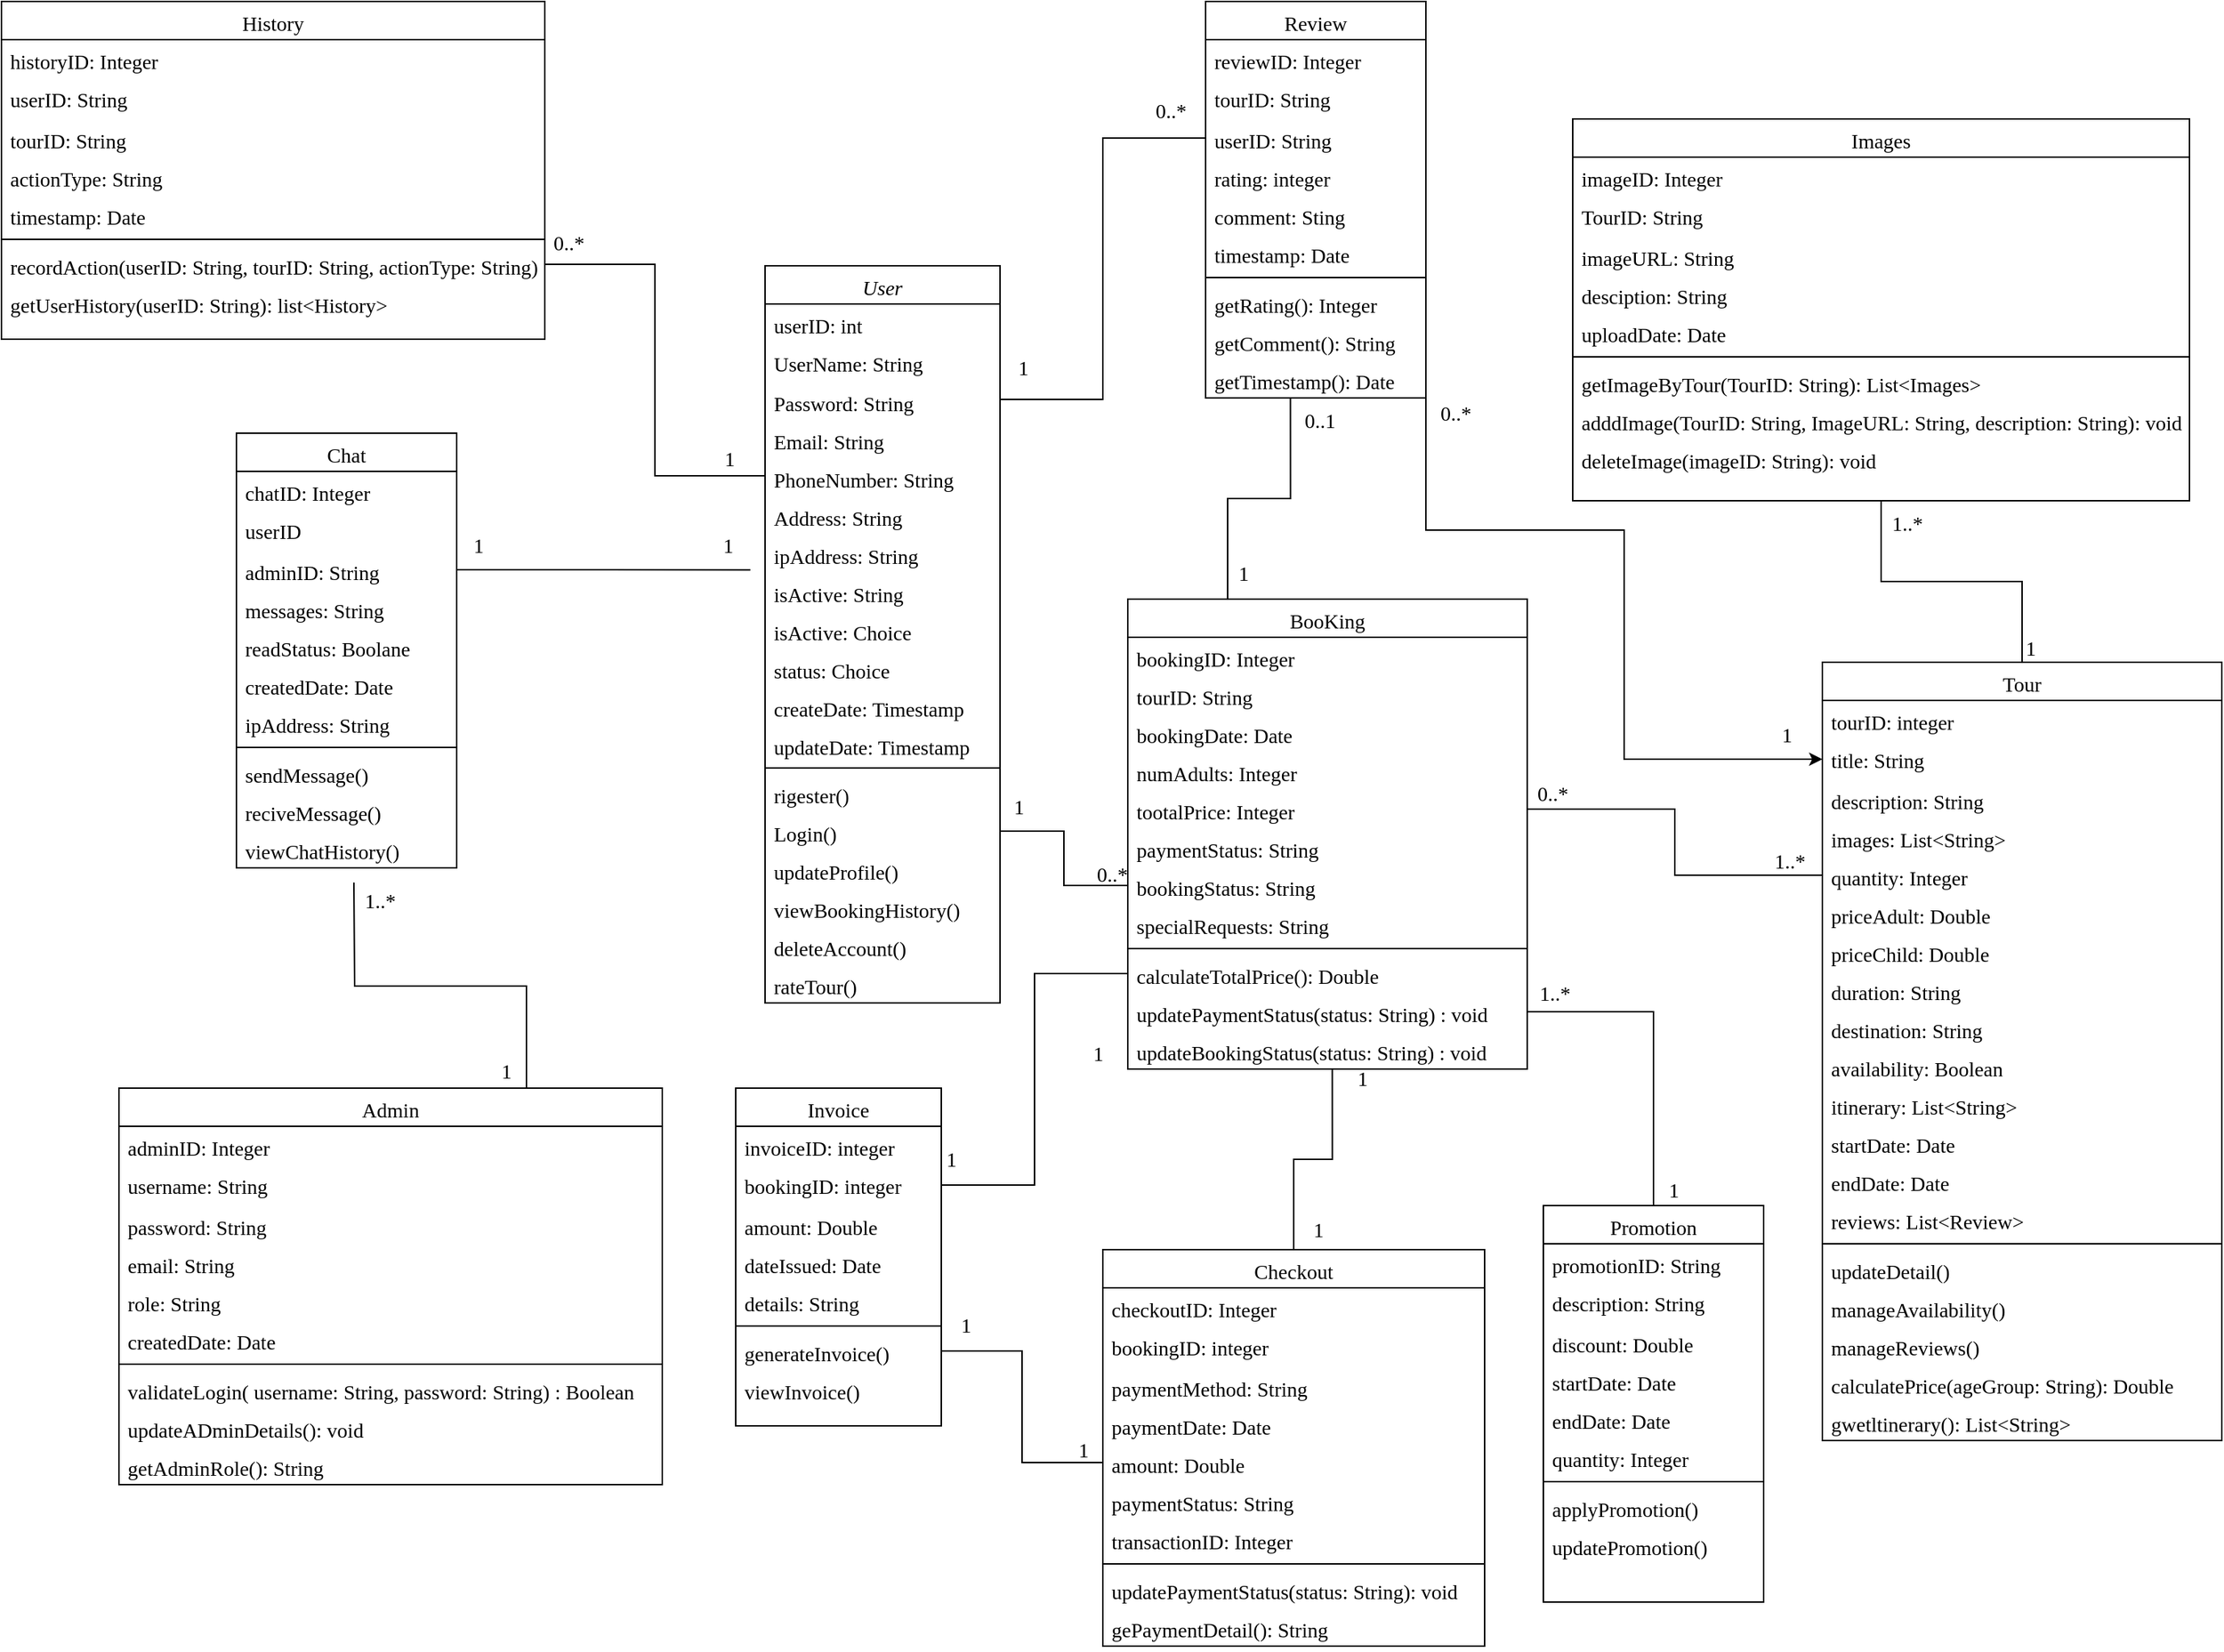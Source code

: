 <mxfile version="27.0.8">
  <diagram id="C5RBs43oDa-KdzZeNtuy" name="Page-1">
    <mxGraphModel dx="2796" dy="2299" grid="1" gridSize="10" guides="1" tooltips="1" connect="1" arrows="1" fold="1" page="1" pageScale="1" pageWidth="827" pageHeight="1169" math="0" shadow="0">
      <root>
        <mxCell id="WIyWlLk6GJQsqaUBKTNV-0" />
        <mxCell id="WIyWlLk6GJQsqaUBKTNV-1" parent="WIyWlLk6GJQsqaUBKTNV-0" />
        <mxCell id="zkfFHV4jXpPFQw0GAbJ--0" value="User" style="swimlane;fontStyle=2;align=center;verticalAlign=top;childLayout=stackLayout;horizontal=1;startSize=26;horizontalStack=0;resizeParent=1;resizeLast=0;collapsible=1;marginBottom=0;rounded=0;shadow=0;strokeWidth=1;fontFamily=Times New Roman;fontSize=14;" parent="WIyWlLk6GJQsqaUBKTNV-1" vertex="1">
          <mxGeometry x="160" y="-260" width="160" height="502" as="geometry">
            <mxRectangle x="230" y="140" width="160" height="26" as="alternateBounds" />
          </mxGeometry>
        </mxCell>
        <mxCell id="zkfFHV4jXpPFQw0GAbJ--1" value="userID: int" style="text;align=left;verticalAlign=top;spacingLeft=4;spacingRight=4;overflow=hidden;rotatable=0;points=[[0,0.5],[1,0.5]];portConstraint=eastwest;fontFamily=Times New Roman;fontSize=14;" parent="zkfFHV4jXpPFQw0GAbJ--0" vertex="1">
          <mxGeometry y="26" width="160" height="26" as="geometry" />
        </mxCell>
        <mxCell id="zkfFHV4jXpPFQw0GAbJ--2" value="UserName: String" style="text;align=left;verticalAlign=top;spacingLeft=4;spacingRight=4;overflow=hidden;rotatable=0;points=[[0,0.5],[1,0.5]];portConstraint=eastwest;rounded=0;shadow=0;html=0;fontFamily=Times New Roman;fontSize=14;" parent="zkfFHV4jXpPFQw0GAbJ--0" vertex="1">
          <mxGeometry y="52" width="160" height="26" as="geometry" />
        </mxCell>
        <mxCell id="zkfFHV4jXpPFQw0GAbJ--3" value="Password: String" style="text;align=left;verticalAlign=bottom;spacingLeft=4;spacingRight=4;overflow=hidden;rotatable=0;points=[[0,0.5],[1,0.5]];portConstraint=eastwest;rounded=0;shadow=0;html=0;fontFamily=Times New Roman;fontSize=14;" parent="zkfFHV4jXpPFQw0GAbJ--0" vertex="1">
          <mxGeometry y="78" width="160" height="26" as="geometry" />
        </mxCell>
        <mxCell id="yoxVobcfKju0jhFzsZfD-1" value="Email: String" style="text;align=left;verticalAlign=bottom;spacingLeft=4;spacingRight=4;overflow=hidden;rotatable=0;points=[[0,0.5],[1,0.5]];portConstraint=eastwest;rounded=0;shadow=0;html=0;fontFamily=Times New Roman;fontSize=14;" parent="zkfFHV4jXpPFQw0GAbJ--0" vertex="1">
          <mxGeometry y="104" width="160" height="26" as="geometry" />
        </mxCell>
        <mxCell id="yoxVobcfKju0jhFzsZfD-2" value="PhoneNumber: String" style="text;align=left;verticalAlign=bottom;spacingLeft=4;spacingRight=4;overflow=hidden;rotatable=0;points=[[0,0.5],[1,0.5]];portConstraint=eastwest;rounded=0;shadow=0;html=0;fontFamily=Times New Roman;fontSize=14;" parent="zkfFHV4jXpPFQw0GAbJ--0" vertex="1">
          <mxGeometry y="130" width="160" height="26" as="geometry" />
        </mxCell>
        <mxCell id="yoxVobcfKju0jhFzsZfD-3" value="Address: String" style="text;align=left;verticalAlign=bottom;spacingLeft=4;spacingRight=4;overflow=hidden;rotatable=0;points=[[0,0.5],[1,0.5]];portConstraint=eastwest;rounded=0;shadow=0;html=0;fontFamily=Times New Roman;fontSize=14;" parent="zkfFHV4jXpPFQw0GAbJ--0" vertex="1">
          <mxGeometry y="156" width="160" height="26" as="geometry" />
        </mxCell>
        <mxCell id="yoxVobcfKju0jhFzsZfD-4" value="ipAddress: String" style="text;align=left;verticalAlign=bottom;spacingLeft=4;spacingRight=4;overflow=hidden;rotatable=0;points=[[0,0.5],[1,0.5]];portConstraint=eastwest;rounded=0;shadow=0;html=0;fontFamily=Times New Roman;fontSize=14;" parent="zkfFHV4jXpPFQw0GAbJ--0" vertex="1">
          <mxGeometry y="182" width="160" height="26" as="geometry" />
        </mxCell>
        <mxCell id="yoxVobcfKju0jhFzsZfD-5" value="isActive: String" style="text;align=left;verticalAlign=bottom;spacingLeft=4;spacingRight=4;overflow=hidden;rotatable=0;points=[[0,0.5],[1,0.5]];portConstraint=eastwest;rounded=0;shadow=0;html=0;fontFamily=Times New Roman;fontSize=14;" parent="zkfFHV4jXpPFQw0GAbJ--0" vertex="1">
          <mxGeometry y="208" width="160" height="26" as="geometry" />
        </mxCell>
        <mxCell id="yoxVobcfKju0jhFzsZfD-6" value="isActive: Choice" style="text;align=left;verticalAlign=bottom;spacingLeft=4;spacingRight=4;overflow=hidden;rotatable=0;points=[[0,0.5],[1,0.5]];portConstraint=eastwest;rounded=0;shadow=0;html=0;fontFamily=Times New Roman;fontSize=14;" parent="zkfFHV4jXpPFQw0GAbJ--0" vertex="1">
          <mxGeometry y="234" width="160" height="26" as="geometry" />
        </mxCell>
        <mxCell id="yoxVobcfKju0jhFzsZfD-7" value="status: Choice" style="text;align=left;verticalAlign=bottom;spacingLeft=4;spacingRight=4;overflow=hidden;rotatable=0;points=[[0,0.5],[1,0.5]];portConstraint=eastwest;rounded=0;shadow=0;html=0;fontFamily=Times New Roman;fontSize=14;" parent="zkfFHV4jXpPFQw0GAbJ--0" vertex="1">
          <mxGeometry y="260" width="160" height="26" as="geometry" />
        </mxCell>
        <mxCell id="uGN9jt5hNdzAIGaBWjce-0" value="createDate: Timestamp" style="text;align=left;verticalAlign=bottom;spacingLeft=4;spacingRight=4;overflow=hidden;rotatable=0;points=[[0,0.5],[1,0.5]];portConstraint=eastwest;rounded=0;shadow=0;html=0;fontFamily=Times New Roman;fontSize=14;" parent="zkfFHV4jXpPFQw0GAbJ--0" vertex="1">
          <mxGeometry y="286" width="160" height="26" as="geometry" />
        </mxCell>
        <mxCell id="uGN9jt5hNdzAIGaBWjce-2" value="updateDate: Timestamp" style="text;align=left;verticalAlign=bottom;spacingLeft=4;spacingRight=4;overflow=hidden;rotatable=0;points=[[0,0.5],[1,0.5]];portConstraint=eastwest;rounded=0;shadow=0;html=0;fontFamily=Times New Roman;fontSize=14;" parent="zkfFHV4jXpPFQw0GAbJ--0" vertex="1">
          <mxGeometry y="312" width="160" height="26" as="geometry" />
        </mxCell>
        <mxCell id="zkfFHV4jXpPFQw0GAbJ--4" value="" style="line;html=1;strokeWidth=1;align=left;verticalAlign=middle;spacingTop=-1;spacingLeft=3;spacingRight=3;rotatable=0;labelPosition=right;points=[];portConstraint=eastwest;fontFamily=Times New Roman;fontSize=14;" parent="zkfFHV4jXpPFQw0GAbJ--0" vertex="1">
          <mxGeometry y="338" width="160" height="8" as="geometry" />
        </mxCell>
        <mxCell id="zkfFHV4jXpPFQw0GAbJ--5" value="rigester()" style="text;align=left;verticalAlign=top;spacingLeft=4;spacingRight=4;overflow=hidden;rotatable=0;points=[[0,0.5],[1,0.5]];portConstraint=eastwest;fontFamily=Times New Roman;fontSize=14;" parent="zkfFHV4jXpPFQw0GAbJ--0" vertex="1">
          <mxGeometry y="346" width="160" height="26" as="geometry" />
        </mxCell>
        <mxCell id="yoxVobcfKju0jhFzsZfD-8" value="Login()" style="text;align=left;verticalAlign=top;spacingLeft=4;spacingRight=4;overflow=hidden;rotatable=0;points=[[0,0.5],[1,0.5]];portConstraint=eastwest;fontFamily=Times New Roman;fontSize=14;" parent="zkfFHV4jXpPFQw0GAbJ--0" vertex="1">
          <mxGeometry y="372" width="160" height="26" as="geometry" />
        </mxCell>
        <mxCell id="ykwvgngJ_Ulnf9cKFEUA-0" value="updateProfile()" style="text;align=left;verticalAlign=top;spacingLeft=4;spacingRight=4;overflow=hidden;rotatable=0;points=[[0,0.5],[1,0.5]];portConstraint=eastwest;fontFamily=Times New Roman;fontSize=14;" parent="zkfFHV4jXpPFQw0GAbJ--0" vertex="1">
          <mxGeometry y="398" width="160" height="26" as="geometry" />
        </mxCell>
        <mxCell id="ykwvgngJ_Ulnf9cKFEUA-1" value="viewBookingHistory()" style="text;align=left;verticalAlign=top;spacingLeft=4;spacingRight=4;overflow=hidden;rotatable=0;points=[[0,0.5],[1,0.5]];portConstraint=eastwest;fontFamily=Times New Roman;fontSize=14;" parent="zkfFHV4jXpPFQw0GAbJ--0" vertex="1">
          <mxGeometry y="424" width="160" height="26" as="geometry" />
        </mxCell>
        <mxCell id="ykwvgngJ_Ulnf9cKFEUA-2" value="deleteAccount()" style="text;align=left;verticalAlign=top;spacingLeft=4;spacingRight=4;overflow=hidden;rotatable=0;points=[[0,0.5],[1,0.5]];portConstraint=eastwest;fontFamily=Times New Roman;fontSize=14;" parent="zkfFHV4jXpPFQw0GAbJ--0" vertex="1">
          <mxGeometry y="450" width="160" height="26" as="geometry" />
        </mxCell>
        <mxCell id="ykwvgngJ_Ulnf9cKFEUA-3" value="rateTour()" style="text;align=left;verticalAlign=top;spacingLeft=4;spacingRight=4;overflow=hidden;rotatable=0;points=[[0,0.5],[1,0.5]];portConstraint=eastwest;fontFamily=Times New Roman;fontSize=14;" parent="zkfFHV4jXpPFQw0GAbJ--0" vertex="1">
          <mxGeometry y="476" width="160" height="26" as="geometry" />
        </mxCell>
        <mxCell id="zkfFHV4jXpPFQw0GAbJ--17" value="BooKing" style="swimlane;fontStyle=0;align=center;verticalAlign=top;childLayout=stackLayout;horizontal=1;startSize=26;horizontalStack=0;resizeParent=1;resizeLast=0;collapsible=1;marginBottom=0;rounded=0;shadow=0;strokeWidth=1;fontFamily=Times New Roman;fontSize=14;" parent="WIyWlLk6GJQsqaUBKTNV-1" vertex="1">
          <mxGeometry x="407" y="-33" width="272" height="320" as="geometry">
            <mxRectangle x="550" y="140" width="160" height="26" as="alternateBounds" />
          </mxGeometry>
        </mxCell>
        <mxCell id="zkfFHV4jXpPFQw0GAbJ--18" value="bookingID: Integer" style="text;align=left;verticalAlign=top;spacingLeft=4;spacingRight=4;overflow=hidden;rotatable=0;points=[[0,0.5],[1,0.5]];portConstraint=eastwest;fontFamily=Times New Roman;fontSize=14;" parent="zkfFHV4jXpPFQw0GAbJ--17" vertex="1">
          <mxGeometry y="26" width="272" height="26" as="geometry" />
        </mxCell>
        <mxCell id="zkfFHV4jXpPFQw0GAbJ--19" value="tourID: String" style="text;align=left;verticalAlign=top;spacingLeft=4;spacingRight=4;overflow=hidden;rotatable=0;points=[[0,0.5],[1,0.5]];portConstraint=eastwest;rounded=0;shadow=0;html=0;fontFamily=Times New Roman;fontSize=14;" parent="zkfFHV4jXpPFQw0GAbJ--17" vertex="1">
          <mxGeometry y="52" width="272" height="26" as="geometry" />
        </mxCell>
        <mxCell id="zkfFHV4jXpPFQw0GAbJ--20" value="bookingDate: Date" style="text;align=left;verticalAlign=top;spacingLeft=4;spacingRight=4;overflow=hidden;rotatable=0;points=[[0,0.5],[1,0.5]];portConstraint=eastwest;rounded=0;shadow=0;html=0;fontFamily=Times New Roman;fontSize=14;" parent="zkfFHV4jXpPFQw0GAbJ--17" vertex="1">
          <mxGeometry y="78" width="272" height="26" as="geometry" />
        </mxCell>
        <mxCell id="zkfFHV4jXpPFQw0GAbJ--21" value="numAdults: Integer" style="text;align=left;verticalAlign=top;spacingLeft=4;spacingRight=4;overflow=hidden;rotatable=0;points=[[0,0.5],[1,0.5]];portConstraint=eastwest;rounded=0;shadow=0;html=0;fontFamily=Times New Roman;fontSize=14;" parent="zkfFHV4jXpPFQw0GAbJ--17" vertex="1">
          <mxGeometry y="104" width="272" height="26" as="geometry" />
        </mxCell>
        <mxCell id="zkfFHV4jXpPFQw0GAbJ--22" value="tootalPrice: Integer" style="text;align=left;verticalAlign=top;spacingLeft=4;spacingRight=4;overflow=hidden;rotatable=0;points=[[0,0.5],[1,0.5]];portConstraint=eastwest;rounded=0;shadow=0;html=0;fontFamily=Times New Roman;fontSize=14;" parent="zkfFHV4jXpPFQw0GAbJ--17" vertex="1">
          <mxGeometry y="130" width="272" height="26" as="geometry" />
        </mxCell>
        <mxCell id="ykwvgngJ_Ulnf9cKFEUA-4" value="paymentStatus: String" style="text;align=left;verticalAlign=top;spacingLeft=4;spacingRight=4;overflow=hidden;rotatable=0;points=[[0,0.5],[1,0.5]];portConstraint=eastwest;rounded=0;shadow=0;html=0;fontFamily=Times New Roman;fontSize=14;" parent="zkfFHV4jXpPFQw0GAbJ--17" vertex="1">
          <mxGeometry y="156" width="272" height="26" as="geometry" />
        </mxCell>
        <mxCell id="ykwvgngJ_Ulnf9cKFEUA-5" value="bookingStatus: String" style="text;align=left;verticalAlign=top;spacingLeft=4;spacingRight=4;overflow=hidden;rotatable=0;points=[[0,0.5],[1,0.5]];portConstraint=eastwest;rounded=0;shadow=0;html=0;fontFamily=Times New Roman;fontSize=14;" parent="zkfFHV4jXpPFQw0GAbJ--17" vertex="1">
          <mxGeometry y="182" width="272" height="26" as="geometry" />
        </mxCell>
        <mxCell id="ykwvgngJ_Ulnf9cKFEUA-6" value="specialRequests: String" style="text;align=left;verticalAlign=top;spacingLeft=4;spacingRight=4;overflow=hidden;rotatable=0;points=[[0,0.5],[1,0.5]];portConstraint=eastwest;rounded=0;shadow=0;html=0;fontFamily=Times New Roman;fontSize=14;" parent="zkfFHV4jXpPFQw0GAbJ--17" vertex="1">
          <mxGeometry y="208" width="272" height="26" as="geometry" />
        </mxCell>
        <mxCell id="zkfFHV4jXpPFQw0GAbJ--23" value="" style="line;html=1;strokeWidth=1;align=left;verticalAlign=middle;spacingTop=-1;spacingLeft=3;spacingRight=3;rotatable=0;labelPosition=right;points=[];portConstraint=eastwest;fontFamily=Times New Roman;fontSize=14;" parent="zkfFHV4jXpPFQw0GAbJ--17" vertex="1">
          <mxGeometry y="234" width="272" height="8" as="geometry" />
        </mxCell>
        <mxCell id="zkfFHV4jXpPFQw0GAbJ--24" value="calculateTotalPrice(): Double" style="text;align=left;verticalAlign=top;spacingLeft=4;spacingRight=4;overflow=hidden;rotatable=0;points=[[0,0.5],[1,0.5]];portConstraint=eastwest;fontFamily=Times New Roman;fontSize=14;" parent="zkfFHV4jXpPFQw0GAbJ--17" vertex="1">
          <mxGeometry y="242" width="272" height="26" as="geometry" />
        </mxCell>
        <mxCell id="zkfFHV4jXpPFQw0GAbJ--25" value="updatePaymentStatus(status: String) : void" style="text;align=left;verticalAlign=top;spacingLeft=4;spacingRight=4;overflow=hidden;rotatable=0;points=[[0,0.5],[1,0.5]];portConstraint=eastwest;fontFamily=Times New Roman;fontSize=14;" parent="zkfFHV4jXpPFQw0GAbJ--17" vertex="1">
          <mxGeometry y="268" width="272" height="26" as="geometry" />
        </mxCell>
        <mxCell id="ykwvgngJ_Ulnf9cKFEUA-7" value="updateBookingStatus(status: String) : void" style="text;align=left;verticalAlign=top;spacingLeft=4;spacingRight=4;overflow=hidden;rotatable=0;points=[[0,0.5],[1,0.5]];portConstraint=eastwest;fontFamily=Times New Roman;fontSize=14;" parent="zkfFHV4jXpPFQw0GAbJ--17" vertex="1">
          <mxGeometry y="294" width="272" height="26" as="geometry" />
        </mxCell>
        <mxCell id="ykwvgngJ_Ulnf9cKFEUA-8" value="Tour" style="swimlane;fontStyle=0;align=center;verticalAlign=top;childLayout=stackLayout;horizontal=1;startSize=26;horizontalStack=0;resizeParent=1;resizeLast=0;collapsible=1;marginBottom=0;rounded=0;shadow=0;strokeWidth=1;fontFamily=Times New Roman;fontSize=14;" parent="WIyWlLk6GJQsqaUBKTNV-1" vertex="1">
          <mxGeometry x="880" y="10" width="272" height="530" as="geometry">
            <mxRectangle x="550" y="140" width="160" height="26" as="alternateBounds" />
          </mxGeometry>
        </mxCell>
        <mxCell id="ykwvgngJ_Ulnf9cKFEUA-9" value="tourID: integer" style="text;align=left;verticalAlign=top;spacingLeft=4;spacingRight=4;overflow=hidden;rotatable=0;points=[[0,0.5],[1,0.5]];portConstraint=eastwest;fontFamily=Times New Roman;fontSize=14;" parent="ykwvgngJ_Ulnf9cKFEUA-8" vertex="1">
          <mxGeometry y="26" width="272" height="26" as="geometry" />
        </mxCell>
        <mxCell id="ykwvgngJ_Ulnf9cKFEUA-10" value="title: String" style="text;align=left;verticalAlign=top;spacingLeft=4;spacingRight=4;overflow=hidden;rotatable=0;points=[[0,0.5],[1,0.5]];portConstraint=eastwest;rounded=0;shadow=0;html=0;fontFamily=Times New Roman;fontSize=14;" parent="ykwvgngJ_Ulnf9cKFEUA-8" vertex="1">
          <mxGeometry y="52" width="272" height="28" as="geometry" />
        </mxCell>
        <mxCell id="ykwvgngJ_Ulnf9cKFEUA-11" value="description: String" style="text;align=left;verticalAlign=top;spacingLeft=4;spacingRight=4;overflow=hidden;rotatable=0;points=[[0,0.5],[1,0.5]];portConstraint=eastwest;rounded=0;shadow=0;html=0;fontFamily=Times New Roman;fontSize=14;" parent="ykwvgngJ_Ulnf9cKFEUA-8" vertex="1">
          <mxGeometry y="80" width="272" height="26" as="geometry" />
        </mxCell>
        <mxCell id="ykwvgngJ_Ulnf9cKFEUA-12" value="images: List&lt;String&gt;" style="text;align=left;verticalAlign=top;spacingLeft=4;spacingRight=4;overflow=hidden;rotatable=0;points=[[0,0.5],[1,0.5]];portConstraint=eastwest;rounded=0;shadow=0;html=0;fontFamily=Times New Roman;fontSize=14;" parent="ykwvgngJ_Ulnf9cKFEUA-8" vertex="1">
          <mxGeometry y="106" width="272" height="26" as="geometry" />
        </mxCell>
        <mxCell id="ykwvgngJ_Ulnf9cKFEUA-13" value="quantity: Integer" style="text;align=left;verticalAlign=top;spacingLeft=4;spacingRight=4;overflow=hidden;rotatable=0;points=[[0,0.5],[1,0.5]];portConstraint=eastwest;rounded=0;shadow=0;html=0;fontFamily=Times New Roman;fontSize=14;" parent="ykwvgngJ_Ulnf9cKFEUA-8" vertex="1">
          <mxGeometry y="132" width="272" height="26" as="geometry" />
        </mxCell>
        <mxCell id="ykwvgngJ_Ulnf9cKFEUA-14" value="priceAdult: Double" style="text;align=left;verticalAlign=top;spacingLeft=4;spacingRight=4;overflow=hidden;rotatable=0;points=[[0,0.5],[1,0.5]];portConstraint=eastwest;rounded=0;shadow=0;html=0;fontFamily=Times New Roman;fontSize=14;" parent="ykwvgngJ_Ulnf9cKFEUA-8" vertex="1">
          <mxGeometry y="158" width="272" height="26" as="geometry" />
        </mxCell>
        <mxCell id="ykwvgngJ_Ulnf9cKFEUA-15" value="priceChild: Double" style="text;align=left;verticalAlign=top;spacingLeft=4;spacingRight=4;overflow=hidden;rotatable=0;points=[[0,0.5],[1,0.5]];portConstraint=eastwest;rounded=0;shadow=0;html=0;fontFamily=Times New Roman;fontSize=14;" parent="ykwvgngJ_Ulnf9cKFEUA-8" vertex="1">
          <mxGeometry y="184" width="272" height="26" as="geometry" />
        </mxCell>
        <mxCell id="ykwvgngJ_Ulnf9cKFEUA-16" value="duration: String" style="text;align=left;verticalAlign=top;spacingLeft=4;spacingRight=4;overflow=hidden;rotatable=0;points=[[0,0.5],[1,0.5]];portConstraint=eastwest;rounded=0;shadow=0;html=0;fontFamily=Times New Roman;fontSize=14;" parent="ykwvgngJ_Ulnf9cKFEUA-8" vertex="1">
          <mxGeometry y="210" width="272" height="26" as="geometry" />
        </mxCell>
        <mxCell id="ykwvgngJ_Ulnf9cKFEUA-21" value="destination: String" style="text;align=left;verticalAlign=top;spacingLeft=4;spacingRight=4;overflow=hidden;rotatable=0;points=[[0,0.5],[1,0.5]];portConstraint=eastwest;rounded=0;shadow=0;html=0;fontFamily=Times New Roman;fontSize=14;" parent="ykwvgngJ_Ulnf9cKFEUA-8" vertex="1">
          <mxGeometry y="236" width="272" height="26" as="geometry" />
        </mxCell>
        <mxCell id="ykwvgngJ_Ulnf9cKFEUA-22" value="availability: Boolean" style="text;align=left;verticalAlign=top;spacingLeft=4;spacingRight=4;overflow=hidden;rotatable=0;points=[[0,0.5],[1,0.5]];portConstraint=eastwest;rounded=0;shadow=0;html=0;fontFamily=Times New Roman;fontSize=14;" parent="ykwvgngJ_Ulnf9cKFEUA-8" vertex="1">
          <mxGeometry y="262" width="272" height="26" as="geometry" />
        </mxCell>
        <mxCell id="ykwvgngJ_Ulnf9cKFEUA-23" value="itinerary: List&lt;String&gt;" style="text;align=left;verticalAlign=top;spacingLeft=4;spacingRight=4;overflow=hidden;rotatable=0;points=[[0,0.5],[1,0.5]];portConstraint=eastwest;rounded=0;shadow=0;html=0;fontFamily=Times New Roman;fontSize=14;" parent="ykwvgngJ_Ulnf9cKFEUA-8" vertex="1">
          <mxGeometry y="288" width="272" height="26" as="geometry" />
        </mxCell>
        <mxCell id="uGN9jt5hNdzAIGaBWjce-3" value="startDate: Date" style="text;align=left;verticalAlign=top;spacingLeft=4;spacingRight=4;overflow=hidden;rotatable=0;points=[[0,0.5],[1,0.5]];portConstraint=eastwest;rounded=0;shadow=0;html=0;fontFamily=Times New Roman;fontSize=14;" parent="ykwvgngJ_Ulnf9cKFEUA-8" vertex="1">
          <mxGeometry y="314" width="272" height="26" as="geometry" />
        </mxCell>
        <mxCell id="uGN9jt5hNdzAIGaBWjce-4" value="endDate: Date" style="text;align=left;verticalAlign=top;spacingLeft=4;spacingRight=4;overflow=hidden;rotatable=0;points=[[0,0.5],[1,0.5]];portConstraint=eastwest;rounded=0;shadow=0;html=0;fontFamily=Times New Roman;fontSize=14;" parent="ykwvgngJ_Ulnf9cKFEUA-8" vertex="1">
          <mxGeometry y="340" width="272" height="26" as="geometry" />
        </mxCell>
        <mxCell id="ykwvgngJ_Ulnf9cKFEUA-24" value="reviews: List&lt;Review&gt;" style="text;align=left;verticalAlign=top;spacingLeft=4;spacingRight=4;overflow=hidden;rotatable=0;points=[[0,0.5],[1,0.5]];portConstraint=eastwest;rounded=0;shadow=0;html=0;fontFamily=Times New Roman;fontSize=14;" parent="ykwvgngJ_Ulnf9cKFEUA-8" vertex="1">
          <mxGeometry y="366" width="272" height="26" as="geometry" />
        </mxCell>
        <mxCell id="ykwvgngJ_Ulnf9cKFEUA-17" value="" style="line;html=1;strokeWidth=1;align=left;verticalAlign=middle;spacingTop=-1;spacingLeft=3;spacingRight=3;rotatable=0;labelPosition=right;points=[];portConstraint=eastwest;fontFamily=Times New Roman;fontSize=14;" parent="ykwvgngJ_Ulnf9cKFEUA-8" vertex="1">
          <mxGeometry y="392" width="272" height="8" as="geometry" />
        </mxCell>
        <mxCell id="ykwvgngJ_Ulnf9cKFEUA-18" value="updateDetail()" style="text;align=left;verticalAlign=top;spacingLeft=4;spacingRight=4;overflow=hidden;rotatable=0;points=[[0,0.5],[1,0.5]];portConstraint=eastwest;fontFamily=Times New Roman;fontSize=14;" parent="ykwvgngJ_Ulnf9cKFEUA-8" vertex="1">
          <mxGeometry y="400" width="272" height="26" as="geometry" />
        </mxCell>
        <mxCell id="ykwvgngJ_Ulnf9cKFEUA-19" value="manageAvailability()" style="text;align=left;verticalAlign=top;spacingLeft=4;spacingRight=4;overflow=hidden;rotatable=0;points=[[0,0.5],[1,0.5]];portConstraint=eastwest;fontFamily=Times New Roman;fontSize=14;" parent="ykwvgngJ_Ulnf9cKFEUA-8" vertex="1">
          <mxGeometry y="426" width="272" height="26" as="geometry" />
        </mxCell>
        <mxCell id="ykwvgngJ_Ulnf9cKFEUA-20" value="manageReviews()" style="text;align=left;verticalAlign=top;spacingLeft=4;spacingRight=4;overflow=hidden;rotatable=0;points=[[0,0.5],[1,0.5]];portConstraint=eastwest;fontFamily=Times New Roman;fontSize=14;" parent="ykwvgngJ_Ulnf9cKFEUA-8" vertex="1">
          <mxGeometry y="452" width="272" height="26" as="geometry" />
        </mxCell>
        <mxCell id="ykwvgngJ_Ulnf9cKFEUA-25" value="calculatePrice(ageGroup: String): Double" style="text;align=left;verticalAlign=top;spacingLeft=4;spacingRight=4;overflow=hidden;rotatable=0;points=[[0,0.5],[1,0.5]];portConstraint=eastwest;fontFamily=Times New Roman;fontSize=14;" parent="ykwvgngJ_Ulnf9cKFEUA-8" vertex="1">
          <mxGeometry y="478" width="272" height="26" as="geometry" />
        </mxCell>
        <mxCell id="ykwvgngJ_Ulnf9cKFEUA-26" value="gwetltinerary(): List&lt;String&gt;" style="text;align=left;verticalAlign=top;spacingLeft=4;spacingRight=4;overflow=hidden;rotatable=0;points=[[0,0.5],[1,0.5]];portConstraint=eastwest;fontFamily=Times New Roman;fontSize=14;" parent="ykwvgngJ_Ulnf9cKFEUA-8" vertex="1">
          <mxGeometry y="504" width="272" height="26" as="geometry" />
        </mxCell>
        <mxCell id="uGN9jt5hNdzAIGaBWjce-73" style="edgeStyle=orthogonalEdgeStyle;rounded=0;orthogonalLoop=1;jettySize=auto;html=1;exitX=0.5;exitY=1;exitDx=0;exitDy=0;endArrow=none;startFill=0;" parent="WIyWlLk6GJQsqaUBKTNV-1" source="ykwvgngJ_Ulnf9cKFEUA-27" target="ykwvgngJ_Ulnf9cKFEUA-8" edge="1">
          <mxGeometry relative="1" as="geometry" />
        </mxCell>
        <mxCell id="ykwvgngJ_Ulnf9cKFEUA-27" value="Images" style="swimlane;fontStyle=0;align=center;verticalAlign=top;childLayout=stackLayout;horizontal=1;startSize=26;horizontalStack=0;resizeParent=1;resizeLast=0;collapsible=1;marginBottom=0;rounded=0;shadow=0;strokeWidth=1;fontFamily=Times New Roman;fontSize=14;" parent="WIyWlLk6GJQsqaUBKTNV-1" vertex="1">
          <mxGeometry x="710" y="-360" width="420" height="260" as="geometry">
            <mxRectangle x="550" y="140" width="160" height="26" as="alternateBounds" />
          </mxGeometry>
        </mxCell>
        <mxCell id="ykwvgngJ_Ulnf9cKFEUA-28" value="imageID: Integer" style="text;align=left;verticalAlign=top;spacingLeft=4;spacingRight=4;overflow=hidden;rotatable=0;points=[[0,0.5],[1,0.5]];portConstraint=eastwest;fontFamily=Times New Roman;fontSize=14;" parent="ykwvgngJ_Ulnf9cKFEUA-27" vertex="1">
          <mxGeometry y="26" width="420" height="26" as="geometry" />
        </mxCell>
        <mxCell id="ykwvgngJ_Ulnf9cKFEUA-29" value="TourID: String" style="text;align=left;verticalAlign=top;spacingLeft=4;spacingRight=4;overflow=hidden;rotatable=0;points=[[0,0.5],[1,0.5]];portConstraint=eastwest;rounded=0;shadow=0;html=0;fontFamily=Times New Roman;fontSize=14;" parent="ykwvgngJ_Ulnf9cKFEUA-27" vertex="1">
          <mxGeometry y="52" width="420" height="28" as="geometry" />
        </mxCell>
        <mxCell id="ykwvgngJ_Ulnf9cKFEUA-30" value="imageURL: String" style="text;align=left;verticalAlign=top;spacingLeft=4;spacingRight=4;overflow=hidden;rotatable=0;points=[[0,0.5],[1,0.5]];portConstraint=eastwest;rounded=0;shadow=0;html=0;fontFamily=Times New Roman;fontSize=14;" parent="ykwvgngJ_Ulnf9cKFEUA-27" vertex="1">
          <mxGeometry y="80" width="420" height="26" as="geometry" />
        </mxCell>
        <mxCell id="ykwvgngJ_Ulnf9cKFEUA-31" value="desciption: String" style="text;align=left;verticalAlign=top;spacingLeft=4;spacingRight=4;overflow=hidden;rotatable=0;points=[[0,0.5],[1,0.5]];portConstraint=eastwest;rounded=0;shadow=0;html=0;fontFamily=Times New Roman;fontSize=14;" parent="ykwvgngJ_Ulnf9cKFEUA-27" vertex="1">
          <mxGeometry y="106" width="420" height="26" as="geometry" />
        </mxCell>
        <mxCell id="ykwvgngJ_Ulnf9cKFEUA-32" value="uploadDate: Date" style="text;align=left;verticalAlign=top;spacingLeft=4;spacingRight=4;overflow=hidden;rotatable=0;points=[[0,0.5],[1,0.5]];portConstraint=eastwest;rounded=0;shadow=0;html=0;fontFamily=Times New Roman;fontSize=14;" parent="ykwvgngJ_Ulnf9cKFEUA-27" vertex="1">
          <mxGeometry y="132" width="420" height="26" as="geometry" />
        </mxCell>
        <mxCell id="ykwvgngJ_Ulnf9cKFEUA-40" value="" style="line;html=1;strokeWidth=1;align=left;verticalAlign=middle;spacingTop=-1;spacingLeft=3;spacingRight=3;rotatable=0;labelPosition=right;points=[];portConstraint=eastwest;fontFamily=Times New Roman;fontSize=14;" parent="ykwvgngJ_Ulnf9cKFEUA-27" vertex="1">
          <mxGeometry y="158" width="420" height="8" as="geometry" />
        </mxCell>
        <mxCell id="ykwvgngJ_Ulnf9cKFEUA-41" value="getImageByTour(TourID: String): List&lt;Images&gt;" style="text;align=left;verticalAlign=top;spacingLeft=4;spacingRight=4;overflow=hidden;rotatable=0;points=[[0,0.5],[1,0.5]];portConstraint=eastwest;fontFamily=Times New Roman;fontSize=14;" parent="ykwvgngJ_Ulnf9cKFEUA-27" vertex="1">
          <mxGeometry y="166" width="420" height="26" as="geometry" />
        </mxCell>
        <mxCell id="ykwvgngJ_Ulnf9cKFEUA-42" value="adddImage(TourID: String, ImageURL: String, description: String): void" style="text;align=left;verticalAlign=top;spacingLeft=4;spacingRight=4;overflow=hidden;rotatable=0;points=[[0,0.5],[1,0.5]];portConstraint=eastwest;fontFamily=Times New Roman;fontSize=14;" parent="ykwvgngJ_Ulnf9cKFEUA-27" vertex="1">
          <mxGeometry y="192" width="420" height="26" as="geometry" />
        </mxCell>
        <mxCell id="ykwvgngJ_Ulnf9cKFEUA-43" value="deleteImage(imageID: String): void" style="text;align=left;verticalAlign=top;spacingLeft=4;spacingRight=4;overflow=hidden;rotatable=0;points=[[0,0.5],[1,0.5]];portConstraint=eastwest;fontFamily=Times New Roman;fontSize=14;" parent="ykwvgngJ_Ulnf9cKFEUA-27" vertex="1">
          <mxGeometry y="218" width="420" height="26" as="geometry" />
        </mxCell>
        <mxCell id="ykwvgngJ_Ulnf9cKFEUA-46" value="Promotion" style="swimlane;fontStyle=0;align=center;verticalAlign=top;childLayout=stackLayout;horizontal=1;startSize=26;horizontalStack=0;resizeParent=1;resizeLast=0;collapsible=1;marginBottom=0;rounded=0;shadow=0;strokeWidth=1;fontFamily=Times New Roman;fontSize=14;" parent="WIyWlLk6GJQsqaUBKTNV-1" vertex="1">
          <mxGeometry x="690" y="380" width="150" height="270" as="geometry">
            <mxRectangle x="550" y="140" width="160" height="26" as="alternateBounds" />
          </mxGeometry>
        </mxCell>
        <mxCell id="ykwvgngJ_Ulnf9cKFEUA-47" value="promotionID: String" style="text;align=left;verticalAlign=top;spacingLeft=4;spacingRight=4;overflow=hidden;rotatable=0;points=[[0,0.5],[1,0.5]];portConstraint=eastwest;fontFamily=Times New Roman;fontSize=14;" parent="ykwvgngJ_Ulnf9cKFEUA-46" vertex="1">
          <mxGeometry y="26" width="150" height="26" as="geometry" />
        </mxCell>
        <mxCell id="ykwvgngJ_Ulnf9cKFEUA-48" value="description: String" style="text;align=left;verticalAlign=top;spacingLeft=4;spacingRight=4;overflow=hidden;rotatable=0;points=[[0,0.5],[1,0.5]];portConstraint=eastwest;rounded=0;shadow=0;html=0;fontFamily=Times New Roman;fontSize=14;" parent="ykwvgngJ_Ulnf9cKFEUA-46" vertex="1">
          <mxGeometry y="52" width="150" height="28" as="geometry" />
        </mxCell>
        <mxCell id="ykwvgngJ_Ulnf9cKFEUA-49" value="discount: Double" style="text;align=left;verticalAlign=top;spacingLeft=4;spacingRight=4;overflow=hidden;rotatable=0;points=[[0,0.5],[1,0.5]];portConstraint=eastwest;rounded=0;shadow=0;html=0;fontFamily=Times New Roman;fontSize=14;" parent="ykwvgngJ_Ulnf9cKFEUA-46" vertex="1">
          <mxGeometry y="80" width="150" height="26" as="geometry" />
        </mxCell>
        <mxCell id="ykwvgngJ_Ulnf9cKFEUA-50" value="startDate: Date" style="text;align=left;verticalAlign=top;spacingLeft=4;spacingRight=4;overflow=hidden;rotatable=0;points=[[0,0.5],[1,0.5]];portConstraint=eastwest;rounded=0;shadow=0;html=0;fontFamily=Times New Roman;fontSize=14;" parent="ykwvgngJ_Ulnf9cKFEUA-46" vertex="1">
          <mxGeometry y="106" width="150" height="26" as="geometry" />
        </mxCell>
        <mxCell id="ykwvgngJ_Ulnf9cKFEUA-51" value="endDate: Date" style="text;align=left;verticalAlign=top;spacingLeft=4;spacingRight=4;overflow=hidden;rotatable=0;points=[[0,0.5],[1,0.5]];portConstraint=eastwest;rounded=0;shadow=0;html=0;fontFamily=Times New Roman;fontSize=14;" parent="ykwvgngJ_Ulnf9cKFEUA-46" vertex="1">
          <mxGeometry y="132" width="150" height="26" as="geometry" />
        </mxCell>
        <mxCell id="ykwvgngJ_Ulnf9cKFEUA-56" value="quantity: Integer" style="text;align=left;verticalAlign=top;spacingLeft=4;spacingRight=4;overflow=hidden;rotatable=0;points=[[0,0.5],[1,0.5]];portConstraint=eastwest;rounded=0;shadow=0;html=0;fontFamily=Times New Roman;fontSize=14;" parent="ykwvgngJ_Ulnf9cKFEUA-46" vertex="1">
          <mxGeometry y="158" width="150" height="26" as="geometry" />
        </mxCell>
        <mxCell id="ykwvgngJ_Ulnf9cKFEUA-52" value="" style="line;html=1;strokeWidth=1;align=left;verticalAlign=middle;spacingTop=-1;spacingLeft=3;spacingRight=3;rotatable=0;labelPosition=right;points=[];portConstraint=eastwest;fontFamily=Times New Roman;fontSize=14;" parent="ykwvgngJ_Ulnf9cKFEUA-46" vertex="1">
          <mxGeometry y="184" width="150" height="8" as="geometry" />
        </mxCell>
        <mxCell id="ykwvgngJ_Ulnf9cKFEUA-53" value="applyPromotion()" style="text;align=left;verticalAlign=top;spacingLeft=4;spacingRight=4;overflow=hidden;rotatable=0;points=[[0,0.5],[1,0.5]];portConstraint=eastwest;fontFamily=Times New Roman;fontSize=14;" parent="ykwvgngJ_Ulnf9cKFEUA-46" vertex="1">
          <mxGeometry y="192" width="150" height="26" as="geometry" />
        </mxCell>
        <mxCell id="ykwvgngJ_Ulnf9cKFEUA-54" value="updatePromotion()" style="text;align=left;verticalAlign=top;spacingLeft=4;spacingRight=4;overflow=hidden;rotatable=0;points=[[0,0.5],[1,0.5]];portConstraint=eastwest;fontFamily=Times New Roman;fontSize=14;" parent="ykwvgngJ_Ulnf9cKFEUA-46" vertex="1">
          <mxGeometry y="218" width="150" height="26" as="geometry" />
        </mxCell>
        <mxCell id="ykwvgngJ_Ulnf9cKFEUA-67" style="edgeStyle=orthogonalEdgeStyle;rounded=0;orthogonalLoop=1;jettySize=auto;html=1;exitX=1;exitY=0.5;exitDx=0;exitDy=0;fontFamily=Times New Roman;fontSize=14;" parent="ykwvgngJ_Ulnf9cKFEUA-46" source="ykwvgngJ_Ulnf9cKFEUA-48" target="ykwvgngJ_Ulnf9cKFEUA-48" edge="1">
          <mxGeometry relative="1" as="geometry" />
        </mxCell>
        <mxCell id="ykwvgngJ_Ulnf9cKFEUA-57" value="Review" style="swimlane;fontStyle=0;align=center;verticalAlign=top;childLayout=stackLayout;horizontal=1;startSize=26;horizontalStack=0;resizeParent=1;resizeLast=0;collapsible=1;marginBottom=0;rounded=0;shadow=0;strokeWidth=1;fontFamily=Times New Roman;fontSize=14;" parent="WIyWlLk6GJQsqaUBKTNV-1" vertex="1">
          <mxGeometry x="460" y="-440" width="150" height="270" as="geometry">
            <mxRectangle x="550" y="140" width="160" height="26" as="alternateBounds" />
          </mxGeometry>
        </mxCell>
        <mxCell id="ykwvgngJ_Ulnf9cKFEUA-58" value="reviewID: Integer" style="text;align=left;verticalAlign=top;spacingLeft=4;spacingRight=4;overflow=hidden;rotatable=0;points=[[0,0.5],[1,0.5]];portConstraint=eastwest;fontFamily=Times New Roman;fontSize=14;" parent="ykwvgngJ_Ulnf9cKFEUA-57" vertex="1">
          <mxGeometry y="26" width="150" height="26" as="geometry" />
        </mxCell>
        <mxCell id="ykwvgngJ_Ulnf9cKFEUA-59" value="tourID: String" style="text;align=left;verticalAlign=top;spacingLeft=4;spacingRight=4;overflow=hidden;rotatable=0;points=[[0,0.5],[1,0.5]];portConstraint=eastwest;rounded=0;shadow=0;html=0;fontFamily=Times New Roman;fontSize=14;" parent="ykwvgngJ_Ulnf9cKFEUA-57" vertex="1">
          <mxGeometry y="52" width="150" height="28" as="geometry" />
        </mxCell>
        <mxCell id="ykwvgngJ_Ulnf9cKFEUA-60" value="userID: String" style="text;align=left;verticalAlign=top;spacingLeft=4;spacingRight=4;overflow=hidden;rotatable=0;points=[[0,0.5],[1,0.5]];portConstraint=eastwest;rounded=0;shadow=0;html=0;fontFamily=Times New Roman;fontSize=14;" parent="ykwvgngJ_Ulnf9cKFEUA-57" vertex="1">
          <mxGeometry y="80" width="150" height="26" as="geometry" />
        </mxCell>
        <mxCell id="ykwvgngJ_Ulnf9cKFEUA-61" value="rating: integer" style="text;align=left;verticalAlign=top;spacingLeft=4;spacingRight=4;overflow=hidden;rotatable=0;points=[[0,0.5],[1,0.5]];portConstraint=eastwest;rounded=0;shadow=0;html=0;fontFamily=Times New Roman;fontSize=14;" parent="ykwvgngJ_Ulnf9cKFEUA-57" vertex="1">
          <mxGeometry y="106" width="150" height="26" as="geometry" />
        </mxCell>
        <mxCell id="ykwvgngJ_Ulnf9cKFEUA-62" value="comment: Sting" style="text;align=left;verticalAlign=top;spacingLeft=4;spacingRight=4;overflow=hidden;rotatable=0;points=[[0,0.5],[1,0.5]];portConstraint=eastwest;rounded=0;shadow=0;html=0;fontFamily=Times New Roman;fontSize=14;" parent="ykwvgngJ_Ulnf9cKFEUA-57" vertex="1">
          <mxGeometry y="132" width="150" height="26" as="geometry" />
        </mxCell>
        <mxCell id="ykwvgngJ_Ulnf9cKFEUA-63" value="timestamp: Date" style="text;align=left;verticalAlign=top;spacingLeft=4;spacingRight=4;overflow=hidden;rotatable=0;points=[[0,0.5],[1,0.5]];portConstraint=eastwest;rounded=0;shadow=0;html=0;fontFamily=Times New Roman;fontSize=14;" parent="ykwvgngJ_Ulnf9cKFEUA-57" vertex="1">
          <mxGeometry y="158" width="150" height="26" as="geometry" />
        </mxCell>
        <mxCell id="ykwvgngJ_Ulnf9cKFEUA-64" value="" style="line;html=1;strokeWidth=1;align=left;verticalAlign=middle;spacingTop=-1;spacingLeft=3;spacingRight=3;rotatable=0;labelPosition=right;points=[];portConstraint=eastwest;fontFamily=Times New Roman;fontSize=14;" parent="ykwvgngJ_Ulnf9cKFEUA-57" vertex="1">
          <mxGeometry y="184" width="150" height="8" as="geometry" />
        </mxCell>
        <mxCell id="ykwvgngJ_Ulnf9cKFEUA-65" value="getRating(): Integer" style="text;align=left;verticalAlign=top;spacingLeft=4;spacingRight=4;overflow=hidden;rotatable=0;points=[[0,0.5],[1,0.5]];portConstraint=eastwest;fontFamily=Times New Roman;fontSize=14;" parent="ykwvgngJ_Ulnf9cKFEUA-57" vertex="1">
          <mxGeometry y="192" width="150" height="26" as="geometry" />
        </mxCell>
        <mxCell id="ykwvgngJ_Ulnf9cKFEUA-66" value="getComment(): String" style="text;align=left;verticalAlign=top;spacingLeft=4;spacingRight=4;overflow=hidden;rotatable=0;points=[[0,0.5],[1,0.5]];portConstraint=eastwest;fontFamily=Times New Roman;fontSize=14;" parent="ykwvgngJ_Ulnf9cKFEUA-57" vertex="1">
          <mxGeometry y="218" width="150" height="26" as="geometry" />
        </mxCell>
        <mxCell id="ykwvgngJ_Ulnf9cKFEUA-68" value="getTimestamp(): Date" style="text;align=left;verticalAlign=top;spacingLeft=4;spacingRight=4;overflow=hidden;rotatable=0;points=[[0,0.5],[1,0.5]];portConstraint=eastwest;fontFamily=Times New Roman;fontSize=14;" parent="ykwvgngJ_Ulnf9cKFEUA-57" vertex="1">
          <mxGeometry y="244" width="150" height="26" as="geometry" />
        </mxCell>
        <mxCell id="ykwvgngJ_Ulnf9cKFEUA-69" value="History" style="swimlane;fontStyle=0;align=center;verticalAlign=top;childLayout=stackLayout;horizontal=1;startSize=26;horizontalStack=0;resizeParent=1;resizeLast=0;collapsible=1;marginBottom=0;rounded=0;shadow=0;strokeWidth=1;fontFamily=Times New Roman;fontSize=14;" parent="WIyWlLk6GJQsqaUBKTNV-1" vertex="1">
          <mxGeometry x="-360" y="-440" width="370" height="230" as="geometry">
            <mxRectangle x="550" y="140" width="160" height="26" as="alternateBounds" />
          </mxGeometry>
        </mxCell>
        <mxCell id="ykwvgngJ_Ulnf9cKFEUA-70" value="historyID: Integer" style="text;align=left;verticalAlign=top;spacingLeft=4;spacingRight=4;overflow=hidden;rotatable=0;points=[[0,0.5],[1,0.5]];portConstraint=eastwest;fontFamily=Times New Roman;fontSize=14;" parent="ykwvgngJ_Ulnf9cKFEUA-69" vertex="1">
          <mxGeometry y="26" width="370" height="26" as="geometry" />
        </mxCell>
        <mxCell id="ykwvgngJ_Ulnf9cKFEUA-71" value="userID: String" style="text;align=left;verticalAlign=top;spacingLeft=4;spacingRight=4;overflow=hidden;rotatable=0;points=[[0,0.5],[1,0.5]];portConstraint=eastwest;rounded=0;shadow=0;html=0;fontFamily=Times New Roman;fontSize=14;" parent="ykwvgngJ_Ulnf9cKFEUA-69" vertex="1">
          <mxGeometry y="52" width="370" height="28" as="geometry" />
        </mxCell>
        <mxCell id="ykwvgngJ_Ulnf9cKFEUA-72" value="tourID: String" style="text;align=left;verticalAlign=top;spacingLeft=4;spacingRight=4;overflow=hidden;rotatable=0;points=[[0,0.5],[1,0.5]];portConstraint=eastwest;rounded=0;shadow=0;html=0;fontFamily=Times New Roman;fontSize=14;" parent="ykwvgngJ_Ulnf9cKFEUA-69" vertex="1">
          <mxGeometry y="80" width="370" height="26" as="geometry" />
        </mxCell>
        <mxCell id="ykwvgngJ_Ulnf9cKFEUA-73" value="actionType: String" style="text;align=left;verticalAlign=top;spacingLeft=4;spacingRight=4;overflow=hidden;rotatable=0;points=[[0,0.5],[1,0.5]];portConstraint=eastwest;rounded=0;shadow=0;html=0;fontFamily=Times New Roman;fontSize=14;" parent="ykwvgngJ_Ulnf9cKFEUA-69" vertex="1">
          <mxGeometry y="106" width="370" height="26" as="geometry" />
        </mxCell>
        <mxCell id="ykwvgngJ_Ulnf9cKFEUA-74" value="timestamp: Date" style="text;align=left;verticalAlign=top;spacingLeft=4;spacingRight=4;overflow=hidden;rotatable=0;points=[[0,0.5],[1,0.5]];portConstraint=eastwest;rounded=0;shadow=0;html=0;fontFamily=Times New Roman;fontSize=14;" parent="ykwvgngJ_Ulnf9cKFEUA-69" vertex="1">
          <mxGeometry y="132" width="370" height="26" as="geometry" />
        </mxCell>
        <mxCell id="ykwvgngJ_Ulnf9cKFEUA-76" value="" style="line;html=1;strokeWidth=1;align=left;verticalAlign=middle;spacingTop=-1;spacingLeft=3;spacingRight=3;rotatable=0;labelPosition=right;points=[];portConstraint=eastwest;fontFamily=Times New Roman;fontSize=14;" parent="ykwvgngJ_Ulnf9cKFEUA-69" vertex="1">
          <mxGeometry y="158" width="370" height="8" as="geometry" />
        </mxCell>
        <mxCell id="ykwvgngJ_Ulnf9cKFEUA-77" value="recordAction(userID: String, tourID: String, actionType: String): void" style="text;align=left;verticalAlign=top;spacingLeft=4;spacingRight=4;overflow=hidden;rotatable=0;points=[[0,0.5],[1,0.5]];portConstraint=eastwest;fontFamily=Times New Roman;fontSize=14;" parent="ykwvgngJ_Ulnf9cKFEUA-69" vertex="1">
          <mxGeometry y="166" width="370" height="26" as="geometry" />
        </mxCell>
        <mxCell id="ykwvgngJ_Ulnf9cKFEUA-78" value="getUserHistory(userID: String): list&lt;History&gt;" style="text;align=left;verticalAlign=top;spacingLeft=4;spacingRight=4;overflow=hidden;rotatable=0;points=[[0,0.5],[1,0.5]];portConstraint=eastwest;fontFamily=Times New Roman;fontSize=14;" parent="ykwvgngJ_Ulnf9cKFEUA-69" vertex="1">
          <mxGeometry y="192" width="370" height="26" as="geometry" />
        </mxCell>
        <mxCell id="ykwvgngJ_Ulnf9cKFEUA-81" value="Chat" style="swimlane;fontStyle=0;align=center;verticalAlign=top;childLayout=stackLayout;horizontal=1;startSize=26;horizontalStack=0;resizeParent=1;resizeLast=0;collapsible=1;marginBottom=0;rounded=0;shadow=0;strokeWidth=1;fontFamily=Times New Roman;fontSize=14;" parent="WIyWlLk6GJQsqaUBKTNV-1" vertex="1">
          <mxGeometry x="-200" y="-146" width="150" height="296" as="geometry">
            <mxRectangle x="550" y="140" width="160" height="26" as="alternateBounds" />
          </mxGeometry>
        </mxCell>
        <mxCell id="ykwvgngJ_Ulnf9cKFEUA-82" value="chatID: Integer" style="text;align=left;verticalAlign=top;spacingLeft=4;spacingRight=4;overflow=hidden;rotatable=0;points=[[0,0.5],[1,0.5]];portConstraint=eastwest;fontFamily=Times New Roman;fontSize=14;" parent="ykwvgngJ_Ulnf9cKFEUA-81" vertex="1">
          <mxGeometry y="26" width="150" height="26" as="geometry" />
        </mxCell>
        <mxCell id="ykwvgngJ_Ulnf9cKFEUA-83" value="userID" style="text;align=left;verticalAlign=top;spacingLeft=4;spacingRight=4;overflow=hidden;rotatable=0;points=[[0,0.5],[1,0.5]];portConstraint=eastwest;rounded=0;shadow=0;html=0;fontFamily=Times New Roman;fontSize=14;" parent="ykwvgngJ_Ulnf9cKFEUA-81" vertex="1">
          <mxGeometry y="52" width="150" height="28" as="geometry" />
        </mxCell>
        <mxCell id="uGN9jt5hNdzAIGaBWjce-26" style="edgeStyle=orthogonalEdgeStyle;rounded=0;orthogonalLoop=1;jettySize=auto;html=1;exitX=1;exitY=0.5;exitDx=0;exitDy=0;endArrow=none;startFill=0;" parent="ykwvgngJ_Ulnf9cKFEUA-81" source="ykwvgngJ_Ulnf9cKFEUA-84" edge="1">
          <mxGeometry relative="1" as="geometry">
            <mxPoint x="350" y="93.143" as="targetPoint" />
          </mxGeometry>
        </mxCell>
        <mxCell id="ykwvgngJ_Ulnf9cKFEUA-84" value="adminID: String" style="text;align=left;verticalAlign=top;spacingLeft=4;spacingRight=4;overflow=hidden;rotatable=0;points=[[0,0.5],[1,0.5]];portConstraint=eastwest;rounded=0;shadow=0;html=0;fontFamily=Times New Roman;fontSize=14;" parent="ykwvgngJ_Ulnf9cKFEUA-81" vertex="1">
          <mxGeometry y="80" width="150" height="26" as="geometry" />
        </mxCell>
        <mxCell id="ykwvgngJ_Ulnf9cKFEUA-85" value="messages: String" style="text;align=left;verticalAlign=top;spacingLeft=4;spacingRight=4;overflow=hidden;rotatable=0;points=[[0,0.5],[1,0.5]];portConstraint=eastwest;rounded=0;shadow=0;html=0;fontFamily=Times New Roman;fontSize=14;" parent="ykwvgngJ_Ulnf9cKFEUA-81" vertex="1">
          <mxGeometry y="106" width="150" height="26" as="geometry" />
        </mxCell>
        <mxCell id="ykwvgngJ_Ulnf9cKFEUA-86" value="readStatus: Boolane" style="text;align=left;verticalAlign=top;spacingLeft=4;spacingRight=4;overflow=hidden;rotatable=0;points=[[0,0.5],[1,0.5]];portConstraint=eastwest;rounded=0;shadow=0;html=0;fontFamily=Times New Roman;fontSize=14;" parent="ykwvgngJ_Ulnf9cKFEUA-81" vertex="1">
          <mxGeometry y="132" width="150" height="26" as="geometry" />
        </mxCell>
        <mxCell id="ykwvgngJ_Ulnf9cKFEUA-87" value="createdDate: Date" style="text;align=left;verticalAlign=top;spacingLeft=4;spacingRight=4;overflow=hidden;rotatable=0;points=[[0,0.5],[1,0.5]];portConstraint=eastwest;rounded=0;shadow=0;html=0;fontFamily=Times New Roman;fontSize=14;" parent="ykwvgngJ_Ulnf9cKFEUA-81" vertex="1">
          <mxGeometry y="158" width="150" height="26" as="geometry" />
        </mxCell>
        <mxCell id="ykwvgngJ_Ulnf9cKFEUA-92" value="ipAddress: String" style="text;align=left;verticalAlign=top;spacingLeft=4;spacingRight=4;overflow=hidden;rotatable=0;points=[[0,0.5],[1,0.5]];portConstraint=eastwest;rounded=0;shadow=0;html=0;fontFamily=Times New Roman;fontSize=14;" parent="ykwvgngJ_Ulnf9cKFEUA-81" vertex="1">
          <mxGeometry y="184" width="150" height="26" as="geometry" />
        </mxCell>
        <mxCell id="ykwvgngJ_Ulnf9cKFEUA-88" value="" style="line;html=1;strokeWidth=1;align=left;verticalAlign=middle;spacingTop=-1;spacingLeft=3;spacingRight=3;rotatable=0;labelPosition=right;points=[];portConstraint=eastwest;fontFamily=Times New Roman;fontSize=14;" parent="ykwvgngJ_Ulnf9cKFEUA-81" vertex="1">
          <mxGeometry y="210" width="150" height="8" as="geometry" />
        </mxCell>
        <mxCell id="ykwvgngJ_Ulnf9cKFEUA-89" value="sendMessage()" style="text;align=left;verticalAlign=top;spacingLeft=4;spacingRight=4;overflow=hidden;rotatable=0;points=[[0,0.5],[1,0.5]];portConstraint=eastwest;fontFamily=Times New Roman;fontSize=14;" parent="ykwvgngJ_Ulnf9cKFEUA-81" vertex="1">
          <mxGeometry y="218" width="150" height="26" as="geometry" />
        </mxCell>
        <mxCell id="ykwvgngJ_Ulnf9cKFEUA-90" value="reciveMessage()" style="text;align=left;verticalAlign=top;spacingLeft=4;spacingRight=4;overflow=hidden;rotatable=0;points=[[0,0.5],[1,0.5]];portConstraint=eastwest;fontFamily=Times New Roman;fontSize=14;" parent="ykwvgngJ_Ulnf9cKFEUA-81" vertex="1">
          <mxGeometry y="244" width="150" height="26" as="geometry" />
        </mxCell>
        <mxCell id="ykwvgngJ_Ulnf9cKFEUA-91" value="viewChatHistory()" style="text;align=left;verticalAlign=top;spacingLeft=4;spacingRight=4;overflow=hidden;rotatable=0;points=[[0,0.5],[1,0.5]];portConstraint=eastwest;fontFamily=Times New Roman;fontSize=14;" parent="ykwvgngJ_Ulnf9cKFEUA-81" vertex="1">
          <mxGeometry y="270" width="150" height="26" as="geometry" />
        </mxCell>
        <mxCell id="uGN9jt5hNdzAIGaBWjce-27" style="edgeStyle=orthogonalEdgeStyle;rounded=0;orthogonalLoop=1;jettySize=auto;html=1;exitX=0.75;exitY=0;exitDx=0;exitDy=0;endArrow=none;startFill=0;" parent="WIyWlLk6GJQsqaUBKTNV-1" source="ykwvgngJ_Ulnf9cKFEUA-94" edge="1">
          <mxGeometry relative="1" as="geometry">
            <mxPoint x="-120" y="160" as="targetPoint" />
          </mxGeometry>
        </mxCell>
        <mxCell id="ykwvgngJ_Ulnf9cKFEUA-94" value="Admin" style="swimlane;fontStyle=0;align=center;verticalAlign=top;childLayout=stackLayout;horizontal=1;startSize=26;horizontalStack=0;resizeParent=1;resizeLast=0;collapsible=1;marginBottom=0;rounded=0;shadow=0;strokeWidth=1;fontFamily=Times New Roman;fontSize=14;" parent="WIyWlLk6GJQsqaUBKTNV-1" vertex="1">
          <mxGeometry x="-280" y="300" width="370" height="270" as="geometry">
            <mxRectangle x="550" y="140" width="160" height="26" as="alternateBounds" />
          </mxGeometry>
        </mxCell>
        <mxCell id="ykwvgngJ_Ulnf9cKFEUA-95" value="adminID: Integer" style="text;align=left;verticalAlign=top;spacingLeft=4;spacingRight=4;overflow=hidden;rotatable=0;points=[[0,0.5],[1,0.5]];portConstraint=eastwest;fontFamily=Times New Roman;fontSize=14;" parent="ykwvgngJ_Ulnf9cKFEUA-94" vertex="1">
          <mxGeometry y="26" width="370" height="26" as="geometry" />
        </mxCell>
        <mxCell id="ykwvgngJ_Ulnf9cKFEUA-96" value="username: String" style="text;align=left;verticalAlign=top;spacingLeft=4;spacingRight=4;overflow=hidden;rotatable=0;points=[[0,0.5],[1,0.5]];portConstraint=eastwest;rounded=0;shadow=0;html=0;fontFamily=Times New Roman;fontSize=14;" parent="ykwvgngJ_Ulnf9cKFEUA-94" vertex="1">
          <mxGeometry y="52" width="370" height="28" as="geometry" />
        </mxCell>
        <mxCell id="ykwvgngJ_Ulnf9cKFEUA-97" value="password: String" style="text;align=left;verticalAlign=top;spacingLeft=4;spacingRight=4;overflow=hidden;rotatable=0;points=[[0,0.5],[1,0.5]];portConstraint=eastwest;rounded=0;shadow=0;html=0;fontFamily=Times New Roman;fontSize=14;" parent="ykwvgngJ_Ulnf9cKFEUA-94" vertex="1">
          <mxGeometry y="80" width="370" height="26" as="geometry" />
        </mxCell>
        <mxCell id="ykwvgngJ_Ulnf9cKFEUA-98" value="email: String" style="text;align=left;verticalAlign=top;spacingLeft=4;spacingRight=4;overflow=hidden;rotatable=0;points=[[0,0.5],[1,0.5]];portConstraint=eastwest;rounded=0;shadow=0;html=0;fontFamily=Times New Roman;fontSize=14;" parent="ykwvgngJ_Ulnf9cKFEUA-94" vertex="1">
          <mxGeometry y="106" width="370" height="26" as="geometry" />
        </mxCell>
        <mxCell id="ykwvgngJ_Ulnf9cKFEUA-99" value="role: String" style="text;align=left;verticalAlign=top;spacingLeft=4;spacingRight=4;overflow=hidden;rotatable=0;points=[[0,0.5],[1,0.5]];portConstraint=eastwest;rounded=0;shadow=0;html=0;fontFamily=Times New Roman;fontSize=14;" parent="ykwvgngJ_Ulnf9cKFEUA-94" vertex="1">
          <mxGeometry y="132" width="370" height="26" as="geometry" />
        </mxCell>
        <mxCell id="ykwvgngJ_Ulnf9cKFEUA-103" value="createdDate: Date" style="text;align=left;verticalAlign=top;spacingLeft=4;spacingRight=4;overflow=hidden;rotatable=0;points=[[0,0.5],[1,0.5]];portConstraint=eastwest;rounded=0;shadow=0;html=0;fontFamily=Times New Roman;fontSize=14;" parent="ykwvgngJ_Ulnf9cKFEUA-94" vertex="1">
          <mxGeometry y="158" width="370" height="26" as="geometry" />
        </mxCell>
        <mxCell id="ykwvgngJ_Ulnf9cKFEUA-100" value="" style="line;html=1;strokeWidth=1;align=left;verticalAlign=middle;spacingTop=-1;spacingLeft=3;spacingRight=3;rotatable=0;labelPosition=right;points=[];portConstraint=eastwest;fontFamily=Times New Roman;fontSize=14;" parent="ykwvgngJ_Ulnf9cKFEUA-94" vertex="1">
          <mxGeometry y="184" width="370" height="8" as="geometry" />
        </mxCell>
        <mxCell id="ykwvgngJ_Ulnf9cKFEUA-101" value="validateLogin( username: String, password: String) : Boolean" style="text;align=left;verticalAlign=top;spacingLeft=4;spacingRight=4;overflow=hidden;rotatable=0;points=[[0,0.5],[1,0.5]];portConstraint=eastwest;fontFamily=Times New Roman;fontSize=14;" parent="ykwvgngJ_Ulnf9cKFEUA-94" vertex="1">
          <mxGeometry y="192" width="370" height="26" as="geometry" />
        </mxCell>
        <mxCell id="ykwvgngJ_Ulnf9cKFEUA-102" value="updateADminDetails(): void" style="text;align=left;verticalAlign=top;spacingLeft=4;spacingRight=4;overflow=hidden;rotatable=0;points=[[0,0.5],[1,0.5]];portConstraint=eastwest;fontFamily=Times New Roman;fontSize=14;" parent="ykwvgngJ_Ulnf9cKFEUA-94" vertex="1">
          <mxGeometry y="218" width="370" height="26" as="geometry" />
        </mxCell>
        <mxCell id="ykwvgngJ_Ulnf9cKFEUA-104" value="getAdminRole(): String" style="text;align=left;verticalAlign=top;spacingLeft=4;spacingRight=4;overflow=hidden;rotatable=0;points=[[0,0.5],[1,0.5]];portConstraint=eastwest;fontFamily=Times New Roman;fontSize=14;" parent="ykwvgngJ_Ulnf9cKFEUA-94" vertex="1">
          <mxGeometry y="244" width="370" height="26" as="geometry" />
        </mxCell>
        <mxCell id="ykwvgngJ_Ulnf9cKFEUA-105" value="Invoice" style="swimlane;fontStyle=0;align=center;verticalAlign=top;childLayout=stackLayout;horizontal=1;startSize=26;horizontalStack=0;resizeParent=1;resizeLast=0;collapsible=1;marginBottom=0;rounded=0;shadow=0;strokeWidth=1;fontFamily=Times New Roman;fontSize=14;" parent="WIyWlLk6GJQsqaUBKTNV-1" vertex="1">
          <mxGeometry x="140" y="300" width="140" height="230" as="geometry">
            <mxRectangle x="550" y="140" width="160" height="26" as="alternateBounds" />
          </mxGeometry>
        </mxCell>
        <mxCell id="ykwvgngJ_Ulnf9cKFEUA-106" value="invoiceID: integer" style="text;align=left;verticalAlign=top;spacingLeft=4;spacingRight=4;overflow=hidden;rotatable=0;points=[[0,0.5],[1,0.5]];portConstraint=eastwest;fontFamily=Times New Roman;fontSize=14;" parent="ykwvgngJ_Ulnf9cKFEUA-105" vertex="1">
          <mxGeometry y="26" width="140" height="26" as="geometry" />
        </mxCell>
        <mxCell id="ykwvgngJ_Ulnf9cKFEUA-107" value="bookingID: integer" style="text;align=left;verticalAlign=top;spacingLeft=4;spacingRight=4;overflow=hidden;rotatable=0;points=[[0,0.5],[1,0.5]];portConstraint=eastwest;rounded=0;shadow=0;html=0;fontFamily=Times New Roman;fontSize=14;" parent="ykwvgngJ_Ulnf9cKFEUA-105" vertex="1">
          <mxGeometry y="52" width="140" height="28" as="geometry" />
        </mxCell>
        <mxCell id="ykwvgngJ_Ulnf9cKFEUA-108" value="amount: Double" style="text;align=left;verticalAlign=top;spacingLeft=4;spacingRight=4;overflow=hidden;rotatable=0;points=[[0,0.5],[1,0.5]];portConstraint=eastwest;rounded=0;shadow=0;html=0;fontFamily=Times New Roman;fontSize=14;" parent="ykwvgngJ_Ulnf9cKFEUA-105" vertex="1">
          <mxGeometry y="80" width="140" height="26" as="geometry" />
        </mxCell>
        <mxCell id="ykwvgngJ_Ulnf9cKFEUA-109" value="dateIssued: Date" style="text;align=left;verticalAlign=top;spacingLeft=4;spacingRight=4;overflow=hidden;rotatable=0;points=[[0,0.5],[1,0.5]];portConstraint=eastwest;rounded=0;shadow=0;html=0;fontFamily=Times New Roman;fontSize=14;" parent="ykwvgngJ_Ulnf9cKFEUA-105" vertex="1">
          <mxGeometry y="106" width="140" height="26" as="geometry" />
        </mxCell>
        <mxCell id="ykwvgngJ_Ulnf9cKFEUA-110" value="details: String" style="text;align=left;verticalAlign=top;spacingLeft=4;spacingRight=4;overflow=hidden;rotatable=0;points=[[0,0.5],[1,0.5]];portConstraint=eastwest;rounded=0;shadow=0;html=0;fontFamily=Times New Roman;fontSize=14;" parent="ykwvgngJ_Ulnf9cKFEUA-105" vertex="1">
          <mxGeometry y="132" width="140" height="26" as="geometry" />
        </mxCell>
        <mxCell id="ykwvgngJ_Ulnf9cKFEUA-113" value="" style="line;html=1;strokeWidth=1;align=left;verticalAlign=middle;spacingTop=-1;spacingLeft=3;spacingRight=3;rotatable=0;labelPosition=right;points=[];portConstraint=eastwest;fontFamily=Times New Roman;fontSize=14;" parent="ykwvgngJ_Ulnf9cKFEUA-105" vertex="1">
          <mxGeometry y="158" width="140" height="8" as="geometry" />
        </mxCell>
        <mxCell id="uGN9jt5hNdzAIGaBWjce-47" value="generateInvoice()" style="text;align=left;verticalAlign=top;spacingLeft=4;spacingRight=4;overflow=hidden;rotatable=0;points=[[0,0.5],[1,0.5]];portConstraint=eastwest;fontFamily=Times New Roman;fontSize=14;" parent="ykwvgngJ_Ulnf9cKFEUA-105" vertex="1">
          <mxGeometry y="166" width="140" height="26" as="geometry" />
        </mxCell>
        <mxCell id="uGN9jt5hNdzAIGaBWjce-48" value="viewInvoice()" style="text;align=left;verticalAlign=top;spacingLeft=4;spacingRight=4;overflow=hidden;rotatable=0;points=[[0,0.5],[1,0.5]];portConstraint=eastwest;fontFamily=Times New Roman;fontSize=14;" parent="ykwvgngJ_Ulnf9cKFEUA-105" vertex="1">
          <mxGeometry y="192" width="140" height="26" as="geometry" />
        </mxCell>
        <mxCell id="uGN9jt5hNdzAIGaBWjce-12" style="edgeStyle=orthogonalEdgeStyle;rounded=0;orthogonalLoop=1;jettySize=auto;html=1;exitX=1;exitY=0.5;exitDx=0;exitDy=0;entryX=0;entryY=0.5;entryDx=0;entryDy=0;endArrow=none;startFill=0;" parent="WIyWlLk6GJQsqaUBKTNV-1" source="ykwvgngJ_Ulnf9cKFEUA-77" target="yoxVobcfKju0jhFzsZfD-2" edge="1">
          <mxGeometry relative="1" as="geometry" />
        </mxCell>
        <mxCell id="uGN9jt5hNdzAIGaBWjce-13" value="1" style="resizable=0;align=right;verticalAlign=bottom;labelBackgroundColor=none;fontSize=14;fontFamily=Times New Roman;" parent="WIyWlLk6GJQsqaUBKTNV-1" connectable="0" vertex="1">
          <mxGeometry x="460" y="-60" as="geometry">
            <mxPoint x="-319" y="-59" as="offset" />
          </mxGeometry>
        </mxCell>
        <mxCell id="uGN9jt5hNdzAIGaBWjce-14" value="1" style="resizable=0;align=right;verticalAlign=bottom;labelBackgroundColor=none;fontSize=14;fontFamily=Times New Roman;" parent="WIyWlLk6GJQsqaUBKTNV-1" connectable="0" vertex="1">
          <mxGeometry x="140" y="-60" as="geometry" />
        </mxCell>
        <mxCell id="uGN9jt5hNdzAIGaBWjce-15" value="1" style="resizable=0;align=right;verticalAlign=bottom;labelBackgroundColor=none;fontSize=14;fontFamily=Times New Roman;" parent="WIyWlLk6GJQsqaUBKTNV-1" connectable="0" vertex="1">
          <mxGeometry x="-30" y="-60" as="geometry" />
        </mxCell>
        <mxCell id="uGN9jt5hNdzAIGaBWjce-17" value="0..*" style="resizable=0;align=left;verticalAlign=bottom;labelBackgroundColor=none;fontSize=14;fontFamily=Times New Roman;" parent="WIyWlLk6GJQsqaUBKTNV-1" connectable="0" vertex="1">
          <mxGeometry x="20" y="-270" as="geometry">
            <mxPoint x="-6" y="4" as="offset" />
          </mxGeometry>
        </mxCell>
        <mxCell id="uGN9jt5hNdzAIGaBWjce-30" value="1" style="resizable=0;align=right;verticalAlign=bottom;labelBackgroundColor=none;fontSize=14;fontFamily=Times New Roman;direction=south;" parent="WIyWlLk6GJQsqaUBKTNV-1" connectable="0" vertex="1">
          <mxGeometry x="-20" y="275" as="geometry">
            <mxPoint x="9" y="23" as="offset" />
          </mxGeometry>
        </mxCell>
        <mxCell id="uGN9jt5hNdzAIGaBWjce-31" value=" 1..*" style="resizable=0;align=right;verticalAlign=bottom;labelBackgroundColor=none;fontSize=14;fontFamily=Times New Roman;direction=south;" parent="WIyWlLk6GJQsqaUBKTNV-1" connectable="0" vertex="1">
          <mxGeometry x="-10" y="127" as="geometry">
            <mxPoint x="-80" y="55" as="offset" />
          </mxGeometry>
        </mxCell>
        <mxCell id="uGN9jt5hNdzAIGaBWjce-32" style="edgeStyle=orthogonalEdgeStyle;rounded=0;orthogonalLoop=1;jettySize=auto;html=1;exitX=1;exitY=0.5;exitDx=0;exitDy=0;entryX=0;entryY=0.5;entryDx=0;entryDy=0;endArrow=none;startFill=0;" parent="WIyWlLk6GJQsqaUBKTNV-1" source="zkfFHV4jXpPFQw0GAbJ--3" target="ykwvgngJ_Ulnf9cKFEUA-60" edge="1">
          <mxGeometry relative="1" as="geometry" />
        </mxCell>
        <mxCell id="uGN9jt5hNdzAIGaBWjce-33" value="1" style="resizable=0;align=right;verticalAlign=bottom;labelBackgroundColor=none;fontSize=14;fontFamily=Times New Roman;" parent="WIyWlLk6GJQsqaUBKTNV-1" connectable="0" vertex="1">
          <mxGeometry x="330" y="-200" as="geometry">
            <mxPoint x="11" y="19" as="offset" />
          </mxGeometry>
        </mxCell>
        <mxCell id="uGN9jt5hNdzAIGaBWjce-34" style="edgeStyle=orthogonalEdgeStyle;rounded=0;orthogonalLoop=1;jettySize=auto;html=1;exitX=1;exitY=0.5;exitDx=0;exitDy=0;entryX=0;entryY=0.5;entryDx=0;entryDy=0;endArrow=none;startFill=0;" parent="WIyWlLk6GJQsqaUBKTNV-1" source="yoxVobcfKju0jhFzsZfD-8" target="ykwvgngJ_Ulnf9cKFEUA-5" edge="1">
          <mxGeometry relative="1" as="geometry" />
        </mxCell>
        <mxCell id="uGN9jt5hNdzAIGaBWjce-36" value="1" style="resizable=0;align=right;verticalAlign=bottom;labelBackgroundColor=none;fontSize=14;fontFamily=Times New Roman;" parent="WIyWlLk6GJQsqaUBKTNV-1" connectable="0" vertex="1">
          <mxGeometry x="320" y="100" as="geometry">
            <mxPoint x="18" y="18" as="offset" />
          </mxGeometry>
        </mxCell>
        <mxCell id="uGN9jt5hNdzAIGaBWjce-37" style="edgeStyle=orthogonalEdgeStyle;rounded=0;orthogonalLoop=1;jettySize=auto;html=1;exitX=1;exitY=0.5;exitDx=0;exitDy=0;entryX=0;entryY=0.5;entryDx=0;entryDy=0;endArrow=none;startFill=0;" parent="WIyWlLk6GJQsqaUBKTNV-1" source="ykwvgngJ_Ulnf9cKFEUA-107" target="zkfFHV4jXpPFQw0GAbJ--24" edge="1">
          <mxGeometry relative="1" as="geometry" />
        </mxCell>
        <mxCell id="uGN9jt5hNdzAIGaBWjce-38" value="1" style="resizable=0;align=right;verticalAlign=bottom;labelBackgroundColor=none;fontSize=14;fontFamily=Times New Roman;" parent="WIyWlLk6GJQsqaUBKTNV-1" connectable="0" vertex="1">
          <mxGeometry x="280" y="330" as="geometry">
            <mxPoint x="12" y="28" as="offset" />
          </mxGeometry>
        </mxCell>
        <mxCell id="uGN9jt5hNdzAIGaBWjce-39" value="1" style="resizable=0;align=right;verticalAlign=bottom;labelBackgroundColor=none;fontSize=14;fontFamily=Times New Roman;" parent="WIyWlLk6GJQsqaUBKTNV-1" connectable="0" vertex="1">
          <mxGeometry x="370" y="280" as="geometry">
            <mxPoint x="22" y="6" as="offset" />
          </mxGeometry>
        </mxCell>
        <mxCell id="uGN9jt5hNdzAIGaBWjce-40" value="Checkout" style="swimlane;fontStyle=0;align=center;verticalAlign=top;childLayout=stackLayout;horizontal=1;startSize=26;horizontalStack=0;resizeParent=1;resizeLast=0;collapsible=1;marginBottom=0;rounded=0;shadow=0;strokeWidth=1;fontFamily=Times New Roman;fontSize=14;" parent="WIyWlLk6GJQsqaUBKTNV-1" vertex="1">
          <mxGeometry x="390" y="410" width="260" height="270" as="geometry">
            <mxRectangle x="550" y="140" width="160" height="26" as="alternateBounds" />
          </mxGeometry>
        </mxCell>
        <mxCell id="uGN9jt5hNdzAIGaBWjce-41" value="checkoutID: Integer    " style="text;align=left;verticalAlign=top;spacingLeft=4;spacingRight=4;overflow=hidden;rotatable=0;points=[[0,0.5],[1,0.5]];portConstraint=eastwest;fontFamily=Times New Roman;fontSize=14;" parent="uGN9jt5hNdzAIGaBWjce-40" vertex="1">
          <mxGeometry y="26" width="260" height="26" as="geometry" />
        </mxCell>
        <mxCell id="uGN9jt5hNdzAIGaBWjce-42" value="bookingID: integer" style="text;align=left;verticalAlign=top;spacingLeft=4;spacingRight=4;overflow=hidden;rotatable=0;points=[[0,0.5],[1,0.5]];portConstraint=eastwest;rounded=0;shadow=0;html=0;fontFamily=Times New Roman;fontSize=14;" parent="uGN9jt5hNdzAIGaBWjce-40" vertex="1">
          <mxGeometry y="52" width="260" height="28" as="geometry" />
        </mxCell>
        <mxCell id="uGN9jt5hNdzAIGaBWjce-43" value="paymentMethod: String" style="text;align=left;verticalAlign=top;spacingLeft=4;spacingRight=4;overflow=hidden;rotatable=0;points=[[0,0.5],[1,0.5]];portConstraint=eastwest;rounded=0;shadow=0;html=0;fontFamily=Times New Roman;fontSize=14;" parent="uGN9jt5hNdzAIGaBWjce-40" vertex="1">
          <mxGeometry y="80" width="260" height="26" as="geometry" />
        </mxCell>
        <mxCell id="uGN9jt5hNdzAIGaBWjce-44" value="paymentDate: Date" style="text;align=left;verticalAlign=top;spacingLeft=4;spacingRight=4;overflow=hidden;rotatable=0;points=[[0,0.5],[1,0.5]];portConstraint=eastwest;rounded=0;shadow=0;html=0;fontFamily=Times New Roman;fontSize=14;" parent="uGN9jt5hNdzAIGaBWjce-40" vertex="1">
          <mxGeometry y="106" width="260" height="26" as="geometry" />
        </mxCell>
        <mxCell id="uGN9jt5hNdzAIGaBWjce-45" value="amount: Double" style="text;align=left;verticalAlign=top;spacingLeft=4;spacingRight=4;overflow=hidden;rotatable=0;points=[[0,0.5],[1,0.5]];portConstraint=eastwest;rounded=0;shadow=0;html=0;fontFamily=Times New Roman;fontSize=14;" parent="uGN9jt5hNdzAIGaBWjce-40" vertex="1">
          <mxGeometry y="132" width="260" height="26" as="geometry" />
        </mxCell>
        <mxCell id="uGN9jt5hNdzAIGaBWjce-49" value="paymentStatus: String" style="text;align=left;verticalAlign=top;spacingLeft=4;spacingRight=4;overflow=hidden;rotatable=0;points=[[0,0.5],[1,0.5]];portConstraint=eastwest;rounded=0;shadow=0;html=0;fontFamily=Times New Roman;fontSize=14;" parent="uGN9jt5hNdzAIGaBWjce-40" vertex="1">
          <mxGeometry y="158" width="260" height="26" as="geometry" />
        </mxCell>
        <mxCell id="uGN9jt5hNdzAIGaBWjce-50" value="transactionID: Integer" style="text;align=left;verticalAlign=top;spacingLeft=4;spacingRight=4;overflow=hidden;rotatable=0;points=[[0,0.5],[1,0.5]];portConstraint=eastwest;rounded=0;shadow=0;html=0;fontFamily=Times New Roman;fontSize=14;" parent="uGN9jt5hNdzAIGaBWjce-40" vertex="1">
          <mxGeometry y="184" width="260" height="26" as="geometry" />
        </mxCell>
        <mxCell id="uGN9jt5hNdzAIGaBWjce-46" value="" style="line;html=1;strokeWidth=1;align=left;verticalAlign=middle;spacingTop=-1;spacingLeft=3;spacingRight=3;rotatable=0;labelPosition=right;points=[];portConstraint=eastwest;fontFamily=Times New Roman;fontSize=14;" parent="uGN9jt5hNdzAIGaBWjce-40" vertex="1">
          <mxGeometry y="210" width="260" height="8" as="geometry" />
        </mxCell>
        <mxCell id="uGN9jt5hNdzAIGaBWjce-52" value="updatePaymentStatus(status: String): void" style="text;align=left;verticalAlign=top;spacingLeft=4;spacingRight=4;overflow=hidden;rotatable=0;points=[[0,0.5],[1,0.5]];portConstraint=eastwest;fontFamily=Times New Roman;fontSize=14;" parent="uGN9jt5hNdzAIGaBWjce-40" vertex="1">
          <mxGeometry y="218" width="260" height="26" as="geometry" />
        </mxCell>
        <mxCell id="uGN9jt5hNdzAIGaBWjce-51" value="gePaymentDetail(): String" style="text;align=left;verticalAlign=top;spacingLeft=4;spacingRight=4;overflow=hidden;rotatable=0;points=[[0,0.5],[1,0.5]];portConstraint=eastwest;fontFamily=Times New Roman;fontSize=14;" parent="uGN9jt5hNdzAIGaBWjce-40" vertex="1">
          <mxGeometry y="244" width="260" height="26" as="geometry" />
        </mxCell>
        <mxCell id="uGN9jt5hNdzAIGaBWjce-53" style="edgeStyle=orthogonalEdgeStyle;rounded=0;orthogonalLoop=1;jettySize=auto;html=1;exitX=1;exitY=0.5;exitDx=0;exitDy=0;entryX=0;entryY=0.5;entryDx=0;entryDy=0;endArrow=none;startFill=0;" parent="WIyWlLk6GJQsqaUBKTNV-1" source="uGN9jt5hNdzAIGaBWjce-47" target="uGN9jt5hNdzAIGaBWjce-45" edge="1">
          <mxGeometry relative="1" as="geometry" />
        </mxCell>
        <mxCell id="uGN9jt5hNdzAIGaBWjce-54" value="1" style="resizable=0;align=right;verticalAlign=bottom;labelBackgroundColor=none;fontSize=14;fontFamily=Times New Roman;" parent="WIyWlLk6GJQsqaUBKTNV-1" connectable="0" vertex="1">
          <mxGeometry x="280" y="465" as="geometry">
            <mxPoint x="22" y="6" as="offset" />
          </mxGeometry>
        </mxCell>
        <mxCell id="uGN9jt5hNdzAIGaBWjce-55" value="1" style="resizable=0;align=right;verticalAlign=bottom;labelBackgroundColor=none;fontSize=14;fontFamily=Times New Roman;" parent="WIyWlLk6GJQsqaUBKTNV-1" connectable="0" vertex="1">
          <mxGeometry x="338" y="524" as="geometry">
            <mxPoint x="44" y="32" as="offset" />
          </mxGeometry>
        </mxCell>
        <mxCell id="uGN9jt5hNdzAIGaBWjce-56" style="edgeStyle=orthogonalEdgeStyle;rounded=0;orthogonalLoop=1;jettySize=auto;html=1;exitX=0.5;exitY=0;exitDx=0;exitDy=0;entryX=0.512;entryY=0.994;entryDx=0;entryDy=0;entryPerimeter=0;endArrow=none;startFill=0;" parent="WIyWlLk6GJQsqaUBKTNV-1" source="uGN9jt5hNdzAIGaBWjce-40" target="ykwvgngJ_Ulnf9cKFEUA-7" edge="1">
          <mxGeometry relative="1" as="geometry" />
        </mxCell>
        <mxCell id="uGN9jt5hNdzAIGaBWjce-57" value="1" style="resizable=0;align=right;verticalAlign=bottom;labelBackgroundColor=none;fontSize=14;fontFamily=Times New Roman;" parent="WIyWlLk6GJQsqaUBKTNV-1" connectable="0" vertex="1">
          <mxGeometry x="528" y="284" as="geometry">
            <mxPoint x="44" y="19" as="offset" />
          </mxGeometry>
        </mxCell>
        <mxCell id="uGN9jt5hNdzAIGaBWjce-58" value="1" style="resizable=0;align=right;verticalAlign=bottom;labelBackgroundColor=none;fontSize=14;fontFamily=Times New Roman;" parent="WIyWlLk6GJQsqaUBKTNV-1" connectable="0" vertex="1">
          <mxGeometry x="520" y="400" as="geometry">
            <mxPoint x="22" y="6" as="offset" />
          </mxGeometry>
        </mxCell>
        <mxCell id="uGN9jt5hNdzAIGaBWjce-59" style="edgeStyle=orthogonalEdgeStyle;rounded=0;orthogonalLoop=1;jettySize=auto;html=1;exitX=0.25;exitY=0;exitDx=0;exitDy=0;entryX=0.385;entryY=0.984;entryDx=0;entryDy=0;entryPerimeter=0;endArrow=none;startFill=0;" parent="WIyWlLk6GJQsqaUBKTNV-1" source="zkfFHV4jXpPFQw0GAbJ--17" target="ykwvgngJ_Ulnf9cKFEUA-68" edge="1">
          <mxGeometry relative="1" as="geometry" />
        </mxCell>
        <mxCell id="uGN9jt5hNdzAIGaBWjce-60" value="0..*" style="resizable=0;align=left;verticalAlign=bottom;labelBackgroundColor=none;fontSize=14;fontFamily=Times New Roman;" parent="WIyWlLk6GJQsqaUBKTNV-1" connectable="0" vertex="1">
          <mxGeometry x="430" y="-360" as="geometry">
            <mxPoint x="-6" y="4" as="offset" />
          </mxGeometry>
        </mxCell>
        <mxCell id="uGN9jt5hNdzAIGaBWjce-61" value="0..*" style="resizable=0;align=left;verticalAlign=bottom;labelBackgroundColor=none;fontSize=14;fontFamily=Times New Roman;" parent="WIyWlLk6GJQsqaUBKTNV-1" connectable="0" vertex="1">
          <mxGeometry x="390" y="160" as="geometry">
            <mxPoint x="-6" y="4" as="offset" />
          </mxGeometry>
        </mxCell>
        <mxCell id="uGN9jt5hNdzAIGaBWjce-62" value="1" style="resizable=0;align=right;verticalAlign=bottom;labelBackgroundColor=none;fontSize=14;fontFamily=Times New Roman;" parent="WIyWlLk6GJQsqaUBKTNV-1" connectable="0" vertex="1">
          <mxGeometry x="480" y="-60" as="geometry">
            <mxPoint x="11" y="19" as="offset" />
          </mxGeometry>
        </mxCell>
        <mxCell id="uGN9jt5hNdzAIGaBWjce-63" value="0..1" style="resizable=0;align=right;verticalAlign=bottom;labelBackgroundColor=none;fontSize=14;fontFamily=Times New Roman;direction=south;" parent="WIyWlLk6GJQsqaUBKTNV-1" connectable="0" vertex="1">
          <mxGeometry x="630" y="-200" as="geometry">
            <mxPoint x="-80" y="55" as="offset" />
          </mxGeometry>
        </mxCell>
        <mxCell id="uGN9jt5hNdzAIGaBWjce-64" style="edgeStyle=orthogonalEdgeStyle;rounded=0;orthogonalLoop=1;jettySize=auto;html=1;exitX=1;exitY=0.5;exitDx=0;exitDy=0;entryX=0;entryY=0.5;entryDx=0;entryDy=0;endArrow=none;startFill=0;" parent="WIyWlLk6GJQsqaUBKTNV-1" source="zkfFHV4jXpPFQw0GAbJ--22" target="ykwvgngJ_Ulnf9cKFEUA-13" edge="1">
          <mxGeometry relative="1" as="geometry" />
        </mxCell>
        <mxCell id="uGN9jt5hNdzAIGaBWjce-65" value="0..*" style="resizable=0;align=left;verticalAlign=bottom;labelBackgroundColor=none;fontSize=14;fontFamily=Times New Roman;" parent="WIyWlLk6GJQsqaUBKTNV-1" connectable="0" vertex="1">
          <mxGeometry x="686" y="86" as="geometry">
            <mxPoint x="-2" y="23" as="offset" />
          </mxGeometry>
        </mxCell>
        <mxCell id="uGN9jt5hNdzAIGaBWjce-66" value=" 1..*" style="resizable=0;align=right;verticalAlign=bottom;labelBackgroundColor=none;fontSize=14;fontFamily=Times New Roman;direction=south;" parent="WIyWlLk6GJQsqaUBKTNV-1" connectable="0" vertex="1">
          <mxGeometry x="950" y="100" as="geometry">
            <mxPoint x="-80" y="55" as="offset" />
          </mxGeometry>
        </mxCell>
        <mxCell id="uGN9jt5hNdzAIGaBWjce-67" style="edgeStyle=orthogonalEdgeStyle;rounded=0;orthogonalLoop=1;jettySize=auto;html=1;exitX=1;exitY=0.5;exitDx=0;exitDy=0;entryX=0.5;entryY=0;entryDx=0;entryDy=0;endArrow=none;startFill=0;" parent="WIyWlLk6GJQsqaUBKTNV-1" source="zkfFHV4jXpPFQw0GAbJ--25" target="ykwvgngJ_Ulnf9cKFEUA-46" edge="1">
          <mxGeometry relative="1" as="geometry" />
        </mxCell>
        <mxCell id="uGN9jt5hNdzAIGaBWjce-68" value=" 1..*" style="resizable=0;align=right;verticalAlign=bottom;labelBackgroundColor=none;fontSize=14;fontFamily=Times New Roman;direction=south;" parent="WIyWlLk6GJQsqaUBKTNV-1" connectable="0" vertex="1">
          <mxGeometry x="790" y="190" as="geometry">
            <mxPoint x="-80" y="55" as="offset" />
          </mxGeometry>
        </mxCell>
        <mxCell id="uGN9jt5hNdzAIGaBWjce-69" value="1" style="resizable=0;align=right;verticalAlign=bottom;labelBackgroundColor=none;fontSize=14;fontFamily=Times New Roman;" parent="WIyWlLk6GJQsqaUBKTNV-1" connectable="0" vertex="1">
          <mxGeometry x="740" y="360" as="geometry">
            <mxPoint x="44" y="19" as="offset" />
          </mxGeometry>
        </mxCell>
        <mxCell id="uGN9jt5hNdzAIGaBWjce-70" style="edgeStyle=orthogonalEdgeStyle;rounded=0;orthogonalLoop=1;jettySize=auto;html=1;exitX=1;exitY=0.5;exitDx=0;exitDy=0;entryX=0;entryY=0.5;entryDx=0;entryDy=0;" parent="WIyWlLk6GJQsqaUBKTNV-1" source="ykwvgngJ_Ulnf9cKFEUA-68" target="ykwvgngJ_Ulnf9cKFEUA-10" edge="1">
          <mxGeometry relative="1" as="geometry">
            <Array as="points">
              <mxPoint x="610" y="-80" />
              <mxPoint x="745" y="-80" />
              <mxPoint x="745" y="76" />
            </Array>
          </mxGeometry>
        </mxCell>
        <mxCell id="uGN9jt5hNdzAIGaBWjce-71" value="0..*" style="resizable=0;align=left;verticalAlign=bottom;labelBackgroundColor=none;fontSize=14;fontFamily=Times New Roman;" parent="WIyWlLk6GJQsqaUBKTNV-1" connectable="0" vertex="1">
          <mxGeometry x="640" y="-160" as="geometry">
            <mxPoint x="-22" y="10" as="offset" />
          </mxGeometry>
        </mxCell>
        <mxCell id="uGN9jt5hNdzAIGaBWjce-72" value="1" style="resizable=0;align=right;verticalAlign=bottom;labelBackgroundColor=none;fontSize=14;fontFamily=Times New Roman;" parent="WIyWlLk6GJQsqaUBKTNV-1" connectable="0" vertex="1">
          <mxGeometry x="850" y="50" as="geometry">
            <mxPoint x="11" y="19" as="offset" />
          </mxGeometry>
        </mxCell>
        <mxCell id="uGN9jt5hNdzAIGaBWjce-74" value=" 1..*" style="resizable=0;align=right;verticalAlign=bottom;labelBackgroundColor=none;fontSize=14;fontFamily=Times New Roman;direction=south;" parent="WIyWlLk6GJQsqaUBKTNV-1" connectable="0" vertex="1">
          <mxGeometry x="1030" y="-130" as="geometry">
            <mxPoint x="-80" y="55" as="offset" />
          </mxGeometry>
        </mxCell>
        <mxCell id="uGN9jt5hNdzAIGaBWjce-76" value="1" style="resizable=0;align=right;verticalAlign=bottom;labelBackgroundColor=none;fontSize=14;fontFamily=Times New Roman;" parent="WIyWlLk6GJQsqaUBKTNV-1" connectable="0" vertex="1">
          <mxGeometry x="1016" y="-9" as="geometry">
            <mxPoint x="11" y="19" as="offset" />
          </mxGeometry>
        </mxCell>
      </root>
    </mxGraphModel>
  </diagram>
</mxfile>
